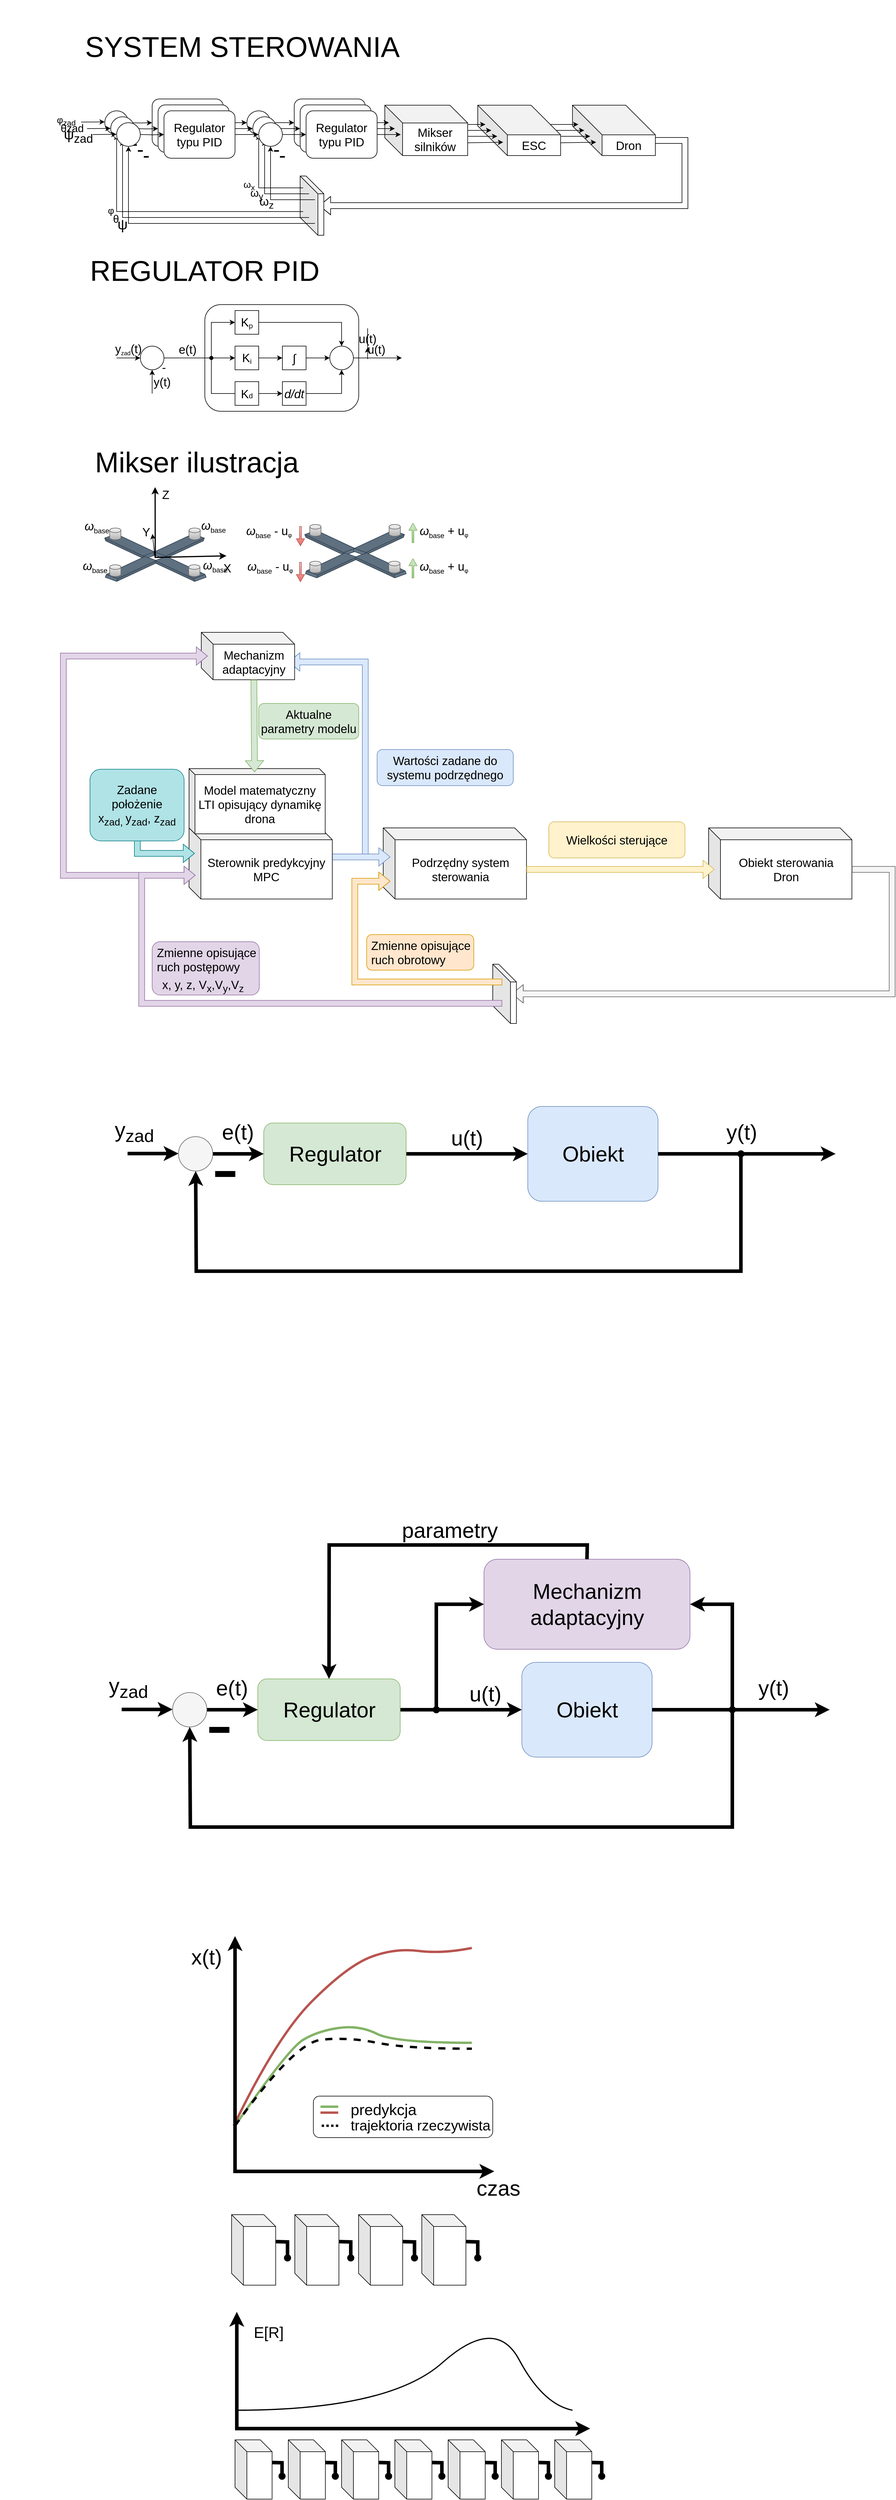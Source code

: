 <mxfile version="21.1.1" type="github">
  <diagram name="Page-1" id="J81h2vpOOWW3btrM4r2T">
    <mxGraphModel dx="3417" dy="646" grid="0" gridSize="10" guides="1" tooltips="1" connect="1" arrows="1" fold="1" page="1" pageScale="1" pageWidth="1654" pageHeight="2336" background="none" math="0" shadow="0">
      <root>
        <mxCell id="0" />
        <mxCell id="1" parent="0" />
        <mxCell id="m2rcQ0vIRyzyNAGegMgO-71" value="" style="rounded=1;whiteSpace=wrap;html=1;" vertex="1" parent="1">
          <mxGeometry x="452.33" y="3550" width="303" height="70" as="geometry" />
        </mxCell>
        <mxCell id="m2rcQ0vIRyzyNAGegMgO-63" value="" style="curved=1;endArrow=none;html=1;rounded=0;strokeWidth=4;endFill=0;fillColor=#d5e8d4;strokeColor=#82b366;" edge="1" parent="1">
          <mxGeometry width="50" height="50" relative="1" as="geometry">
            <mxPoint x="320" y="3600" as="sourcePoint" />
            <mxPoint x="720" y="3460" as="targetPoint" />
            <Array as="points">
              <mxPoint x="410" y="3470" />
              <mxPoint x="460" y="3440" />
              <mxPoint x="530" y="3430" />
              <mxPoint x="590" y="3460" />
            </Array>
          </mxGeometry>
        </mxCell>
        <mxCell id="m2rcQ0vIRyzyNAGegMgO-62" value="" style="curved=1;endArrow=none;html=1;rounded=0;strokeWidth=4;endFill=0;fillColor=#f8cecc;strokeColor=#b85450;" edge="1" parent="1">
          <mxGeometry width="50" height="50" relative="1" as="geometry">
            <mxPoint x="317.83" y="3600" as="sourcePoint" />
            <mxPoint x="720" y="3300" as="targetPoint" />
            <Array as="points">
              <mxPoint x="390" y="3450" />
              <mxPoint x="510" y="3330" />
              <mxPoint x="590" y="3300" />
              <mxPoint x="670" y="3310" />
            </Array>
          </mxGeometry>
        </mxCell>
        <mxCell id="rMOd0mq3vKUzxtM7h03M-28" value="" style="shape=flexArrow;endArrow=classic;html=1;rounded=0;fillColor=#dae8fc;strokeColor=#6c8ebf;" parent="1" edge="1">
          <mxGeometry width="50" height="50" relative="1" as="geometry">
            <mxPoint x="540" y="1460" as="sourcePoint" />
            <mxPoint x="410" y="1130" as="targetPoint" />
            <Array as="points">
              <mxPoint x="540" y="1130" />
            </Array>
          </mxGeometry>
        </mxCell>
        <mxCell id="rMOd0mq3vKUzxtM7h03M-17" value="" style="rounded=1;whiteSpace=wrap;html=1;fillColor=#e1d5e7;strokeColor=#9673a6;" parent="1" vertex="1">
          <mxGeometry x="180.0" y="1602" width="181" height="90" as="geometry" />
        </mxCell>
        <mxCell id="Fp9Q9py_b1QLP6QahJXk-39" value="" style="shape=flexArrow;endArrow=classic;html=1;rounded=0;exitX=0.714;exitY=0.7;exitDx=0;exitDy=0;exitPerimeter=0;" parent="1" source="Fp9Q9py_b1QLP6QahJXk-143" edge="1">
          <mxGeometry width="50" height="50" relative="1" as="geometry">
            <mxPoint x="1040" y="250" as="sourcePoint" />
            <mxPoint x="462" y="360" as="targetPoint" />
            <Array as="points">
              <mxPoint x="1080" y="250" />
              <mxPoint x="1080" y="360" />
            </Array>
          </mxGeometry>
        </mxCell>
        <mxCell id="Fp9Q9py_b1QLP6QahJXk-143" value="&lt;font style=&quot;font-size: 20px;&quot; face=&quot;Arial&quot;&gt;Dron&lt;/font&gt;" style="shape=cube;whiteSpace=wrap;html=1;boundedLbl=1;backgroundOutline=1;darkOpacity=0.05;darkOpacity2=0.1;size=50;" parent="1" vertex="1">
          <mxGeometry x="890" y="190.5" width="140" height="85" as="geometry" />
        </mxCell>
        <mxCell id="Fp9Q9py_b1QLP6QahJXk-139" value="" style="endArrow=classic;html=1;rounded=0;" parent="1" edge="1">
          <mxGeometry width="50" height="50" relative="1" as="geometry">
            <mxPoint x="845" y="223" as="sourcePoint" />
            <mxPoint x="900" y="223" as="targetPoint" />
          </mxGeometry>
        </mxCell>
        <mxCell id="Fp9Q9py_b1QLP6QahJXk-140" value="" style="endArrow=classic;html=1;rounded=0;" parent="1" edge="1">
          <mxGeometry width="50" height="50" relative="1" as="geometry">
            <mxPoint x="851" y="233" as="sourcePoint" />
            <mxPoint x="910" y="233" as="targetPoint" />
          </mxGeometry>
        </mxCell>
        <mxCell id="Fp9Q9py_b1QLP6QahJXk-141" value="" style="endArrow=classic;html=1;rounded=0;" parent="1" edge="1">
          <mxGeometry width="50" height="50" relative="1" as="geometry">
            <mxPoint x="863" y="243" as="sourcePoint" />
            <mxPoint x="920" y="243" as="targetPoint" />
          </mxGeometry>
        </mxCell>
        <mxCell id="Fp9Q9py_b1QLP6QahJXk-142" value="" style="endArrow=classic;html=1;rounded=0;" parent="1" edge="1">
          <mxGeometry width="50" height="50" relative="1" as="geometry">
            <mxPoint x="865" y="254" as="sourcePoint" />
            <mxPoint x="930" y="253" as="targetPoint" />
          </mxGeometry>
        </mxCell>
        <mxCell id="Fp9Q9py_b1QLP6QahJXk-104" value="&lt;font style=&quot;font-size: 20px;&quot; face=&quot;Arial&quot;&gt;ESC&lt;/font&gt;" style="shape=cube;whiteSpace=wrap;html=1;boundedLbl=1;backgroundOutline=1;darkOpacity=0.05;darkOpacity2=0.1;size=50;" parent="1" vertex="1">
          <mxGeometry x="730" y="190.5" width="140" height="85" as="geometry" />
        </mxCell>
        <mxCell id="Fp9Q9py_b1QLP6QahJXk-134" value="" style="endArrow=classic;html=1;rounded=0;exitX=1;exitY=0.5;exitDx=0;exitDy=0;" parent="1" edge="1">
          <mxGeometry width="50" height="50" relative="1" as="geometry">
            <mxPoint x="703" y="223" as="sourcePoint" />
            <mxPoint x="743" y="223" as="targetPoint" />
          </mxGeometry>
        </mxCell>
        <mxCell id="Fp9Q9py_b1QLP6QahJXk-135" value="" style="endArrow=classic;html=1;rounded=0;exitX=1;exitY=0.5;exitDx=0;exitDy=0;" parent="1" edge="1">
          <mxGeometry width="50" height="50" relative="1" as="geometry">
            <mxPoint x="713" y="233" as="sourcePoint" />
            <mxPoint x="753" y="233" as="targetPoint" />
          </mxGeometry>
        </mxCell>
        <mxCell id="Fp9Q9py_b1QLP6QahJXk-136" value="" style="endArrow=classic;html=1;rounded=0;" parent="1" edge="1">
          <mxGeometry width="50" height="50" relative="1" as="geometry">
            <mxPoint x="706" y="243" as="sourcePoint" />
            <mxPoint x="763" y="243" as="targetPoint" />
          </mxGeometry>
        </mxCell>
        <mxCell id="Fp9Q9py_b1QLP6QahJXk-137" value="" style="endArrow=classic;html=1;rounded=0;" parent="1" edge="1">
          <mxGeometry width="50" height="50" relative="1" as="geometry">
            <mxPoint x="708" y="254" as="sourcePoint" />
            <mxPoint x="773" y="253" as="targetPoint" />
          </mxGeometry>
        </mxCell>
        <mxCell id="Fp9Q9py_b1QLP6QahJXk-43" value="" style="shape=cube;whiteSpace=wrap;html=1;boundedLbl=1;backgroundOutline=1;darkOpacity=0.05;darkOpacity2=0.1;size=30;" parent="1" vertex="1">
          <mxGeometry x="430" y="310" width="40" height="100" as="geometry" />
        </mxCell>
        <mxCell id="Fp9Q9py_b1QLP6QahJXk-20" value="&lt;font style=&quot;font-size: 20px;&quot; face=&quot;Arial&quot;&gt;Mikser silników&lt;/font&gt;" style="shape=cube;whiteSpace=wrap;html=1;boundedLbl=1;backgroundOutline=1;darkOpacity=0.05;darkOpacity2=0.1;size=30;" parent="1" vertex="1">
          <mxGeometry x="573" y="190.5" width="140" height="85" as="geometry" />
        </mxCell>
        <mxCell id="Fp9Q9py_b1QLP6QahJXk-91" style="edgeStyle=orthogonalEdgeStyle;rounded=0;orthogonalLoop=1;jettySize=auto;html=1;exitX=1;exitY=0.5;exitDx=0;exitDy=0;entryX=0;entryY=0.5;entryDx=0;entryDy=0;" parent="1" source="Fp9Q9py_b1QLP6QahJXk-92" target="Fp9Q9py_b1QLP6QahJXk-95" edge="1">
          <mxGeometry relative="1" as="geometry" />
        </mxCell>
        <mxCell id="Fp9Q9py_b1QLP6QahJXk-92" value="&lt;div&gt;Regulator typu PID&lt;/div&gt;" style="rounded=1;whiteSpace=wrap;html=1;fontFamily=Arial;" parent="1" vertex="1">
          <mxGeometry x="180" y="180" width="120" height="80" as="geometry" />
        </mxCell>
        <mxCell id="Fp9Q9py_b1QLP6QahJXk-93" value="&lt;div&gt;Regulator typu PID&lt;/div&gt;" style="rounded=1;whiteSpace=wrap;html=1;fontFamily=Arial;" parent="1" vertex="1">
          <mxGeometry x="420" y="180" width="120" height="80" as="geometry" />
        </mxCell>
        <mxCell id="Fp9Q9py_b1QLP6QahJXk-94" style="edgeStyle=orthogonalEdgeStyle;rounded=0;orthogonalLoop=1;jettySize=auto;html=1;exitX=1;exitY=0.5;exitDx=0;exitDy=0;entryX=0;entryY=0.5;entryDx=0;entryDy=0;" parent="1" source="Fp9Q9py_b1QLP6QahJXk-95" target="Fp9Q9py_b1QLP6QahJXk-93" edge="1">
          <mxGeometry relative="1" as="geometry" />
        </mxCell>
        <mxCell id="Fp9Q9py_b1QLP6QahJXk-95" value="" style="ellipse;whiteSpace=wrap;html=1;aspect=fixed;" parent="1" vertex="1">
          <mxGeometry x="340" y="200" width="40" height="40" as="geometry" />
        </mxCell>
        <mxCell id="Fp9Q9py_b1QLP6QahJXk-96" value="" style="endArrow=classic;html=1;rounded=0;exitX=1;exitY=0.5;exitDx=0;exitDy=0;" parent="1" source="Fp9Q9py_b1QLP6QahJXk-93" edge="1">
          <mxGeometry width="50" height="50" relative="1" as="geometry">
            <mxPoint x="600" y="240" as="sourcePoint" />
            <mxPoint x="580" y="220" as="targetPoint" />
          </mxGeometry>
        </mxCell>
        <mxCell id="Fp9Q9py_b1QLP6QahJXk-97" value="" style="endArrow=classic;html=1;rounded=0;entryX=0.5;entryY=1;entryDx=0;entryDy=0;" parent="1" target="Fp9Q9py_b1QLP6QahJXk-95" edge="1">
          <mxGeometry width="50" height="50" relative="1" as="geometry">
            <mxPoint x="435" y="330" as="sourcePoint" />
            <mxPoint x="320" y="280" as="targetPoint" />
            <Array as="points">
              <mxPoint x="360" y="330" />
            </Array>
          </mxGeometry>
        </mxCell>
        <mxCell id="Fp9Q9py_b1QLP6QahJXk-98" value="&lt;font style=&quot;font-size: 34px;&quot; face=&quot;Arial&quot;&gt;-&lt;/font&gt;" style="text;html=1;strokeColor=none;fillColor=none;align=center;verticalAlign=middle;whiteSpace=wrap;rounded=0;" parent="1" vertex="1">
          <mxGeometry x="350" y="240" width="60" height="30" as="geometry" />
        </mxCell>
        <mxCell id="Fp9Q9py_b1QLP6QahJXk-99" value="" style="endArrow=classic;html=1;rounded=0;entryX=0.5;entryY=1;entryDx=0;entryDy=0;" parent="1" target="Fp9Q9py_b1QLP6QahJXk-101" edge="1">
          <mxGeometry width="50" height="50" relative="1" as="geometry">
            <mxPoint x="435" y="370" as="sourcePoint" />
            <mxPoint x="100" y="240" as="targetPoint" />
            <Array as="points">
              <mxPoint x="120" y="370" />
            </Array>
          </mxGeometry>
        </mxCell>
        <mxCell id="Fp9Q9py_b1QLP6QahJXk-100" value="" style="edgeStyle=orthogonalEdgeStyle;rounded=0;orthogonalLoop=1;jettySize=auto;html=1;" parent="1" target="Fp9Q9py_b1QLP6QahJXk-92" edge="1">
          <mxGeometry relative="1" as="geometry">
            <mxPoint x="140" y="220" as="sourcePoint" />
          </mxGeometry>
        </mxCell>
        <mxCell id="Fp9Q9py_b1QLP6QahJXk-101" value="" style="ellipse;whiteSpace=wrap;html=1;aspect=fixed;" parent="1" vertex="1">
          <mxGeometry x="100" y="200" width="40" height="40" as="geometry" />
        </mxCell>
        <mxCell id="Fp9Q9py_b1QLP6QahJXk-102" value="&lt;font style=&quot;font-size: 34px;&quot; face=&quot;Arial&quot;&gt;-&lt;/font&gt;" style="text;html=1;strokeColor=none;fillColor=none;align=center;verticalAlign=middle;whiteSpace=wrap;rounded=0;" parent="1" vertex="1">
          <mxGeometry x="120" y="240" width="60" height="30" as="geometry" />
        </mxCell>
        <mxCell id="Fp9Q9py_b1QLP6QahJXk-103" value="" style="endArrow=classic;html=1;rounded=0;" parent="1" edge="1">
          <mxGeometry width="50" height="50" relative="1" as="geometry">
            <mxPoint x="60" y="219" as="sourcePoint" />
            <mxPoint x="100" y="218.71" as="targetPoint" />
          </mxGeometry>
        </mxCell>
        <mxCell id="Fp9Q9py_b1QLP6QahJXk-78" style="edgeStyle=orthogonalEdgeStyle;rounded=0;orthogonalLoop=1;jettySize=auto;html=1;exitX=1;exitY=0.5;exitDx=0;exitDy=0;entryX=0;entryY=0.5;entryDx=0;entryDy=0;" parent="1" source="Fp9Q9py_b1QLP6QahJXk-79" target="Fp9Q9py_b1QLP6QahJXk-82" edge="1">
          <mxGeometry relative="1" as="geometry" />
        </mxCell>
        <mxCell id="Fp9Q9py_b1QLP6QahJXk-79" value="&lt;div&gt;Regulator typu PID&lt;/div&gt;" style="rounded=1;whiteSpace=wrap;html=1;fontFamily=Arial;" parent="1" vertex="1">
          <mxGeometry x="190" y="190" width="120" height="80" as="geometry" />
        </mxCell>
        <mxCell id="Fp9Q9py_b1QLP6QahJXk-80" value="&lt;div&gt;Regulator typu PID&lt;/div&gt;" style="rounded=1;whiteSpace=wrap;html=1;fontFamily=Arial;" parent="1" vertex="1">
          <mxGeometry x="430" y="190" width="120" height="80" as="geometry" />
        </mxCell>
        <mxCell id="Fp9Q9py_b1QLP6QahJXk-81" style="edgeStyle=orthogonalEdgeStyle;rounded=0;orthogonalLoop=1;jettySize=auto;html=1;exitX=1;exitY=0.5;exitDx=0;exitDy=0;entryX=0;entryY=0.5;entryDx=0;entryDy=0;" parent="1" source="Fp9Q9py_b1QLP6QahJXk-82" target="Fp9Q9py_b1QLP6QahJXk-80" edge="1">
          <mxGeometry relative="1" as="geometry" />
        </mxCell>
        <mxCell id="Fp9Q9py_b1QLP6QahJXk-82" value="" style="ellipse;whiteSpace=wrap;html=1;aspect=fixed;" parent="1" vertex="1">
          <mxGeometry x="350" y="210" width="40" height="40" as="geometry" />
        </mxCell>
        <mxCell id="Fp9Q9py_b1QLP6QahJXk-83" value="" style="endArrow=classic;html=1;rounded=0;exitX=1;exitY=0.5;exitDx=0;exitDy=0;" parent="1" source="Fp9Q9py_b1QLP6QahJXk-80" edge="1">
          <mxGeometry width="50" height="50" relative="1" as="geometry">
            <mxPoint x="610" y="250" as="sourcePoint" />
            <mxPoint x="590" y="230" as="targetPoint" />
          </mxGeometry>
        </mxCell>
        <mxCell id="Fp9Q9py_b1QLP6QahJXk-84" value="" style="endArrow=classic;html=1;rounded=0;entryX=0.5;entryY=1;entryDx=0;entryDy=0;" parent="1" target="Fp9Q9py_b1QLP6QahJXk-82" edge="1">
          <mxGeometry width="50" height="50" relative="1" as="geometry">
            <mxPoint x="445" y="340" as="sourcePoint" />
            <mxPoint x="330" y="290" as="targetPoint" />
            <Array as="points">
              <mxPoint x="370" y="340" />
            </Array>
          </mxGeometry>
        </mxCell>
        <mxCell id="Fp9Q9py_b1QLP6QahJXk-85" value="&lt;font style=&quot;font-size: 34px;&quot; face=&quot;Arial&quot;&gt;-&lt;/font&gt;" style="text;html=1;strokeColor=none;fillColor=none;align=center;verticalAlign=middle;whiteSpace=wrap;rounded=0;" parent="1" vertex="1">
          <mxGeometry x="360" y="250" width="60" height="30" as="geometry" />
        </mxCell>
        <mxCell id="Fp9Q9py_b1QLP6QahJXk-86" value="" style="endArrow=classic;html=1;rounded=0;entryX=0.5;entryY=1;entryDx=0;entryDy=0;" parent="1" target="Fp9Q9py_b1QLP6QahJXk-88" edge="1">
          <mxGeometry width="50" height="50" relative="1" as="geometry">
            <mxPoint x="445" y="380" as="sourcePoint" />
            <mxPoint x="110" y="250" as="targetPoint" />
            <Array as="points">
              <mxPoint x="130" y="380" />
            </Array>
          </mxGeometry>
        </mxCell>
        <mxCell id="Fp9Q9py_b1QLP6QahJXk-87" value="" style="edgeStyle=orthogonalEdgeStyle;rounded=0;orthogonalLoop=1;jettySize=auto;html=1;" parent="1" target="Fp9Q9py_b1QLP6QahJXk-79" edge="1">
          <mxGeometry relative="1" as="geometry">
            <mxPoint x="150" y="230" as="sourcePoint" />
          </mxGeometry>
        </mxCell>
        <mxCell id="Fp9Q9py_b1QLP6QahJXk-88" value="" style="ellipse;whiteSpace=wrap;html=1;aspect=fixed;" parent="1" vertex="1">
          <mxGeometry x="110" y="210" width="40" height="40" as="geometry" />
        </mxCell>
        <mxCell id="Fp9Q9py_b1QLP6QahJXk-89" value="&lt;font style=&quot;font-size: 34px;&quot; face=&quot;Arial&quot;&gt;-&lt;/font&gt;" style="text;html=1;strokeColor=none;fillColor=none;align=center;verticalAlign=middle;whiteSpace=wrap;rounded=0;" parent="1" vertex="1">
          <mxGeometry x="130" y="250" width="60" height="30" as="geometry" />
        </mxCell>
        <mxCell id="Fp9Q9py_b1QLP6QahJXk-90" value="" style="endArrow=classic;html=1;rounded=0;" parent="1" edge="1">
          <mxGeometry width="50" height="50" relative="1" as="geometry">
            <mxPoint x="70" y="230" as="sourcePoint" />
            <mxPoint x="110" y="229.71" as="targetPoint" />
          </mxGeometry>
        </mxCell>
        <mxCell id="Fp9Q9py_b1QLP6QahJXk-16" style="edgeStyle=orthogonalEdgeStyle;rounded=0;orthogonalLoop=1;jettySize=auto;html=1;exitX=1;exitY=0.5;exitDx=0;exitDy=0;entryX=0;entryY=0.5;entryDx=0;entryDy=0;" parent="1" source="Fp9Q9py_b1QLP6QahJXk-12" target="Fp9Q9py_b1QLP6QahJXk-15" edge="1">
          <mxGeometry relative="1" as="geometry" />
        </mxCell>
        <mxCell id="Fp9Q9py_b1QLP6QahJXk-12" value="&lt;div style=&quot;font-size: 20px;&quot;&gt;&lt;font style=&quot;font-size: 20px;&quot;&gt;Regulator typu PID&lt;/font&gt;&lt;/div&gt;" style="rounded=1;whiteSpace=wrap;html=1;fontFamily=Arial;" parent="1" vertex="1">
          <mxGeometry x="200" y="200" width="120" height="80" as="geometry" />
        </mxCell>
        <mxCell id="Fp9Q9py_b1QLP6QahJXk-13" value="&lt;div style=&quot;font-size: 20px;&quot;&gt;&lt;font style=&quot;font-size: 20px;&quot;&gt;Regulator typu PID&lt;/font&gt;&lt;/div&gt;" style="rounded=1;whiteSpace=wrap;html=1;fontFamily=Arial;" parent="1" vertex="1">
          <mxGeometry x="440" y="200" width="120" height="80" as="geometry" />
        </mxCell>
        <mxCell id="Fp9Q9py_b1QLP6QahJXk-17" style="edgeStyle=orthogonalEdgeStyle;rounded=0;orthogonalLoop=1;jettySize=auto;html=1;exitX=1;exitY=0.5;exitDx=0;exitDy=0;entryX=0;entryY=0.5;entryDx=0;entryDy=0;" parent="1" source="Fp9Q9py_b1QLP6QahJXk-15" target="Fp9Q9py_b1QLP6QahJXk-13" edge="1">
          <mxGeometry relative="1" as="geometry" />
        </mxCell>
        <mxCell id="Fp9Q9py_b1QLP6QahJXk-15" value="" style="ellipse;whiteSpace=wrap;html=1;aspect=fixed;" parent="1" vertex="1">
          <mxGeometry x="360" y="220" width="40" height="40" as="geometry" />
        </mxCell>
        <mxCell id="Fp9Q9py_b1QLP6QahJXk-18" value="" style="endArrow=classic;html=1;rounded=0;exitX=1;exitY=0.5;exitDx=0;exitDy=0;" parent="1" source="Fp9Q9py_b1QLP6QahJXk-13" edge="1">
          <mxGeometry width="50" height="50" relative="1" as="geometry">
            <mxPoint x="620" y="260" as="sourcePoint" />
            <mxPoint x="600" y="240" as="targetPoint" />
          </mxGeometry>
        </mxCell>
        <mxCell id="Fp9Q9py_b1QLP6QahJXk-44" value="" style="endArrow=classic;html=1;rounded=0;entryX=0.5;entryY=1;entryDx=0;entryDy=0;" parent="1" target="Fp9Q9py_b1QLP6QahJXk-15" edge="1">
          <mxGeometry width="50" height="50" relative="1" as="geometry">
            <mxPoint x="455" y="350" as="sourcePoint" />
            <mxPoint x="340" y="300" as="targetPoint" />
            <Array as="points">
              <mxPoint x="380" y="350" />
            </Array>
          </mxGeometry>
        </mxCell>
        <mxCell id="Fp9Q9py_b1QLP6QahJXk-45" value="&lt;font style=&quot;font-size: 34px;&quot; face=&quot;Arial&quot;&gt;-&lt;/font&gt;" style="text;html=1;strokeColor=none;fillColor=none;align=center;verticalAlign=middle;whiteSpace=wrap;rounded=0;" parent="1" vertex="1">
          <mxGeometry x="370" y="260" width="60" height="30" as="geometry" />
        </mxCell>
        <mxCell id="Fp9Q9py_b1QLP6QahJXk-46" value="" style="endArrow=classic;html=1;rounded=0;entryX=0.5;entryY=1;entryDx=0;entryDy=0;" parent="1" target="Fp9Q9py_b1QLP6QahJXk-47" edge="1">
          <mxGeometry width="50" height="50" relative="1" as="geometry">
            <mxPoint x="455" y="390" as="sourcePoint" />
            <mxPoint x="120" y="260" as="targetPoint" />
            <Array as="points">
              <mxPoint x="140" y="390" />
            </Array>
          </mxGeometry>
        </mxCell>
        <mxCell id="Fp9Q9py_b1QLP6QahJXk-52" value="" style="edgeStyle=orthogonalEdgeStyle;rounded=0;orthogonalLoop=1;jettySize=auto;html=1;" parent="1" target="Fp9Q9py_b1QLP6QahJXk-12" edge="1">
          <mxGeometry relative="1" as="geometry">
            <mxPoint x="160" y="240" as="sourcePoint" />
          </mxGeometry>
        </mxCell>
        <mxCell id="Fp9Q9py_b1QLP6QahJXk-47" value="" style="ellipse;whiteSpace=wrap;html=1;aspect=fixed;" parent="1" vertex="1">
          <mxGeometry x="120" y="220" width="40" height="40" as="geometry" />
        </mxCell>
        <mxCell id="Fp9Q9py_b1QLP6QahJXk-48" value="&lt;font style=&quot;font-size: 34px;&quot; face=&quot;Arial&quot;&gt;-&lt;/font&gt;" style="text;html=1;strokeColor=none;fillColor=none;align=center;verticalAlign=middle;whiteSpace=wrap;rounded=0;" parent="1" vertex="1">
          <mxGeometry x="140" y="260" width="60" height="30" as="geometry" />
        </mxCell>
        <mxCell id="Fp9Q9py_b1QLP6QahJXk-53" value="" style="endArrow=classic;html=1;rounded=0;" parent="1" edge="1">
          <mxGeometry width="50" height="50" relative="1" as="geometry">
            <mxPoint x="80" y="240" as="sourcePoint" />
            <mxPoint x="120" y="239.71" as="targetPoint" />
          </mxGeometry>
        </mxCell>
        <mxCell id="Fp9Q9py_b1QLP6QahJXk-106" value="&lt;font style=&quot;font-size: 16px;&quot; face=&quot;Arial&quot;&gt;φ&lt;sub&gt;zad&lt;/sub&gt;&lt;/font&gt;" style="text;html=1;strokeColor=none;fillColor=none;align=center;verticalAlign=middle;whiteSpace=wrap;rounded=0;" parent="1" vertex="1">
          <mxGeometry x="10" y="202" width="50" height="30" as="geometry" />
        </mxCell>
        <mxCell id="Fp9Q9py_b1QLP6QahJXk-107" value="&lt;font size=&quot;1&quot;&gt;&lt;sub&gt;&lt;font style=&quot;white-space: pre-wrap; font-size: 18px;&quot; face=&quot;Arial&quot;&gt;θzad&lt;/font&gt;&lt;/sub&gt;&lt;/font&gt;" style="text;html=1;strokeColor=none;fillColor=none;align=center;verticalAlign=middle;whiteSpace=wrap;rounded=0;" parent="1" vertex="1">
          <mxGeometry x="15" y="215" width="60" height="30" as="geometry" />
        </mxCell>
        <mxCell id="Fp9Q9py_b1QLP6QahJXk-108" value="&lt;font style=&quot;font-size: 24px; white-space: pre-wrap;&quot;&gt;ψ&lt;sub&gt;zad&lt;/sub&gt;&lt;/font&gt;" style="text;html=1;strokeColor=none;fillColor=none;align=center;verticalAlign=middle;whiteSpace=wrap;rounded=0;" parent="1" vertex="1">
          <mxGeometry x="29" y="230" width="53.33" height="24" as="geometry" />
        </mxCell>
        <mxCell id="Fp9Q9py_b1QLP6QahJXk-122" value="&lt;div style=&quot;font-size: 20px;&quot; align=&quot;justify&quot;&gt;&lt;font style=&quot;font-size: 20px;&quot;&gt;ω&lt;sub&gt;z&lt;/sub&gt;&lt;/font&gt;&lt;/div&gt;" style="text;html=1;align=center;verticalAlign=middle;resizable=0;points=[];autosize=1;strokeColor=none;fillColor=none;" parent="1" vertex="1">
          <mxGeometry x="348" y="335" width="50" height="40" as="geometry" />
        </mxCell>
        <mxCell id="Fp9Q9py_b1QLP6QahJXk-123" value="&lt;div style=&quot;font-size: 16px;&quot;&gt;&lt;font style=&quot;font-size: 16px;&quot;&gt;φ&lt;/font&gt;&lt;/div&gt;" style="text;html=1;align=center;verticalAlign=middle;resizable=0;points=[];autosize=1;strokeColor=none;fillColor=none;" parent="1" vertex="1">
          <mxGeometry x="95" y="353" width="30" height="30" as="geometry" />
        </mxCell>
        <mxCell id="Fp9Q9py_b1QLP6QahJXk-125" value="&lt;font style=&quot;font-size: 24px;&quot;&gt;ψ&lt;/font&gt;" style="text;html=1;strokeColor=none;fillColor=none;align=center;verticalAlign=middle;whiteSpace=wrap;rounded=0;" parent="1" vertex="1">
          <mxGeometry x="100" y="377" width="60" height="30" as="geometry" />
        </mxCell>
        <mxCell id="Fp9Q9py_b1QLP6QahJXk-126" value="&lt;div style=&quot;font-size: 18px;&quot;&gt;&lt;font style=&quot;font-size: 18px;&quot;&gt;θ&lt;/font&gt;&lt;/div&gt;" style="text;html=1;strokeColor=none;fillColor=none;align=center;verticalAlign=middle;whiteSpace=wrap;rounded=0;" parent="1" vertex="1">
          <mxGeometry x="89" y="368" width="60" height="30" as="geometry" />
        </mxCell>
        <mxCell id="Fp9Q9py_b1QLP6QahJXk-127" value="&lt;font style=&quot;font-size: 16px;&quot;&gt;&lt;font style=&quot;font-size: 16px;&quot; face=&quot;Arial&quot;&gt;ω&lt;sub&gt;x&lt;/sub&gt;&lt;/font&gt;&lt;/font&gt;" style="text;html=1;strokeColor=none;fillColor=none;align=center;verticalAlign=middle;whiteSpace=wrap;rounded=0;" parent="1" vertex="1">
          <mxGeometry x="314" y="311" width="60" height="30" as="geometry" />
        </mxCell>
        <mxCell id="Fp9Q9py_b1QLP6QahJXk-128" value="&lt;font style=&quot;font-size: 18px;&quot;&gt;&lt;font style=&quot;font-size: 18px;&quot;&gt;ω&lt;sub&gt;y&lt;/sub&gt;&lt;/font&gt; &lt;/font&gt;" style="text;whiteSpace=wrap;html=1;" parent="1" vertex="1">
          <mxGeometry x="344" y="322" width="30" height="30" as="geometry" />
        </mxCell>
        <mxCell id="Fp9Q9py_b1QLP6QahJXk-185" value="&lt;font style=&quot;font-size: 48px;&quot;&gt;SYSTEM STEROWANIA&lt;br&gt;&lt;/font&gt;" style="text;html=1;strokeColor=none;fillColor=none;align=center;verticalAlign=middle;whiteSpace=wrap;rounded=0;" parent="1" vertex="1">
          <mxGeometry y="13" width="665" height="157" as="geometry" />
        </mxCell>
        <mxCell id="Fp9Q9py_b1QLP6QahJXk-186" value="&lt;font style=&quot;font-size: 48px;&quot;&gt;Mikser ilustracja&lt;br&gt;&lt;/font&gt;" style="text;html=1;strokeColor=none;fillColor=none;align=center;verticalAlign=middle;whiteSpace=wrap;rounded=0;" parent="1" vertex="1">
          <mxGeometry x="-77" y="714" width="665" height="157" as="geometry" />
        </mxCell>
        <mxCell id="Fp9Q9py_b1QLP6QahJXk-187" value="" style="group" parent="1" vertex="1" connectable="0">
          <mxGeometry x="110" y="527" width="491.609" height="180" as="geometry" />
        </mxCell>
        <mxCell id="Fp9Q9py_b1QLP6QahJXk-184" value="" style="rounded=1;whiteSpace=wrap;html=1;" parent="Fp9Q9py_b1QLP6QahJXk-187" vertex="1">
          <mxGeometry x="159" width="260" height="180" as="geometry" />
        </mxCell>
        <mxCell id="Fp9Q9py_b1QLP6QahJXk-151" value="" style="ellipse;whiteSpace=wrap;html=1;" parent="Fp9Q9py_b1QLP6QahJXk-187" vertex="1">
          <mxGeometry x="50" y="70" width="40" height="40" as="geometry" />
        </mxCell>
        <mxCell id="Fp9Q9py_b1QLP6QahJXk-152" value="" style="endArrow=classic;html=1;rounded=0;" parent="Fp9Q9py_b1QLP6QahJXk-187" edge="1">
          <mxGeometry width="50" height="50" relative="1" as="geometry">
            <mxPoint x="10" y="90" as="sourcePoint" />
            <mxPoint x="50" y="90" as="targetPoint" />
          </mxGeometry>
        </mxCell>
        <mxCell id="Fp9Q9py_b1QLP6QahJXk-156" value="&lt;font size=&quot;1&quot;&gt;&lt;font style=&quot;font-size: 20px;&quot; face=&quot;Arial&quot;&gt;y&lt;/font&gt;&lt;/font&gt;&lt;font style=&quot;font-size: 12px;&quot;&gt;&lt;font style=&quot;white-space: pre-wrap; font-size: 12px;&quot; face=&quot;Arial&quot;&gt;&lt;span style=&quot;&quot;&gt;&lt;/span&gt;&lt;sub style=&quot;&quot;&gt;zad&lt;/sub&gt;&lt;/font&gt;&lt;font style=&quot;white-space: pre-wrap; font-size: 20px;&quot; face=&quot;Arial&quot;&gt;(t)&lt;/font&gt;&lt;/font&gt;" style="text;html=1;strokeColor=none;fillColor=none;align=center;verticalAlign=middle;whiteSpace=wrap;rounded=0;" parent="Fp9Q9py_b1QLP6QahJXk-187" vertex="1">
          <mxGeometry y="60" width="60" height="30" as="geometry" />
        </mxCell>
        <mxCell id="Fp9Q9py_b1QLP6QahJXk-158" value="&lt;font style=&quot;font-size: 20px;&quot; face=&quot;Arial&quot;&gt;y&lt;/font&gt;&lt;font style=&quot;white-space: pre-wrap; font-size: 20px;&quot; face=&quot;Arial&quot;&gt;(t)&lt;/font&gt;" style="text;html=1;strokeColor=none;fillColor=none;align=center;verticalAlign=middle;whiteSpace=wrap;rounded=0;" parent="Fp9Q9py_b1QLP6QahJXk-187" vertex="1">
          <mxGeometry x="57" y="115" width="60" height="30" as="geometry" />
        </mxCell>
        <mxCell id="Fp9Q9py_b1QLP6QahJXk-160" value="" style="endArrow=classic;html=1;rounded=0;" parent="Fp9Q9py_b1QLP6QahJXk-187" edge="1">
          <mxGeometry width="50" height="50" relative="1" as="geometry">
            <mxPoint x="70" y="150" as="sourcePoint" />
            <mxPoint x="70" y="110" as="targetPoint" />
          </mxGeometry>
        </mxCell>
        <mxCell id="Fp9Q9py_b1QLP6QahJXk-161" value="&lt;font style=&quot;font-size: 20px;&quot; face=&quot;Arial&quot;&gt;-&lt;/font&gt;" style="text;html=1;strokeColor=none;fillColor=none;align=center;verticalAlign=middle;whiteSpace=wrap;rounded=0;" parent="Fp9Q9py_b1QLP6QahJXk-187" vertex="1">
          <mxGeometry x="60" y="90" width="60" height="30" as="geometry" />
        </mxCell>
        <mxCell id="Fp9Q9py_b1QLP6QahJXk-162" value="" style="endArrow=oval;html=1;rounded=0;exitX=1;exitY=0.5;exitDx=0;exitDy=0;endFill=1;" parent="Fp9Q9py_b1QLP6QahJXk-187" source="Fp9Q9py_b1QLP6QahJXk-151" edge="1">
          <mxGeometry width="50" height="50" relative="1" as="geometry">
            <mxPoint x="100" y="80" as="sourcePoint" />
            <mxPoint x="170" y="90" as="targetPoint" />
          </mxGeometry>
        </mxCell>
        <mxCell id="Fp9Q9py_b1QLP6QahJXk-163" value="&lt;font style=&quot;font-size: 20px;&quot;&gt;e(t)&lt;/font&gt;" style="text;html=1;strokeColor=none;fillColor=none;align=center;verticalAlign=middle;whiteSpace=wrap;rounded=0;" parent="Fp9Q9py_b1QLP6QahJXk-187" vertex="1">
          <mxGeometry x="100" y="60" width="60" height="30" as="geometry" />
        </mxCell>
        <mxCell id="Fp9Q9py_b1QLP6QahJXk-164" value="" style="endArrow=classic;html=1;rounded=0;entryX=0;entryY=0.5;entryDx=0;entryDy=0;" parent="Fp9Q9py_b1QLP6QahJXk-187" target="Fp9Q9py_b1QLP6QahJXk-167" edge="1">
          <mxGeometry width="50" height="50" relative="1" as="geometry">
            <mxPoint x="170" y="90" as="sourcePoint" />
            <mxPoint x="220" y="30" as="targetPoint" />
            <Array as="points">
              <mxPoint x="170" y="30" />
            </Array>
          </mxGeometry>
        </mxCell>
        <mxCell id="Fp9Q9py_b1QLP6QahJXk-167" value="&lt;font style=&quot;font-size: 20px;&quot;&gt;K&lt;/font&gt;&lt;font size=&quot;1&quot;&gt;&lt;sub style=&quot;font-size: 12px;&quot;&gt;p&lt;/sub&gt;&lt;/font&gt;" style="whiteSpace=wrap;html=1;aspect=fixed;" parent="Fp9Q9py_b1QLP6QahJXk-187" vertex="1">
          <mxGeometry x="210" y="10" width="40" height="40" as="geometry" />
        </mxCell>
        <mxCell id="Fp9Q9py_b1QLP6QahJXk-168" value="&lt;font style=&quot;font-size: 20px;&quot;&gt;K&lt;font size=&quot;1&quot;&gt;&lt;sub style=&quot;font-size: 12px;&quot;&gt;i&lt;/sub&gt;&lt;/font&gt;&lt;/font&gt;" style="whiteSpace=wrap;html=1;aspect=fixed;" parent="Fp9Q9py_b1QLP6QahJXk-187" vertex="1">
          <mxGeometry x="210" y="70" width="40" height="40" as="geometry" />
        </mxCell>
        <mxCell id="Fp9Q9py_b1QLP6QahJXk-169" value="" style="endArrow=classic;html=1;rounded=0;entryX=0;entryY=0.5;entryDx=0;entryDy=0;" parent="Fp9Q9py_b1QLP6QahJXk-187" target="Fp9Q9py_b1QLP6QahJXk-168" edge="1">
          <mxGeometry width="50" height="50" relative="1" as="geometry">
            <mxPoint x="170" y="90" as="sourcePoint" />
            <mxPoint x="260" y="30" as="targetPoint" />
          </mxGeometry>
        </mxCell>
        <mxCell id="Fp9Q9py_b1QLP6QahJXk-170" value="" style="endArrow=classic;html=1;rounded=0;" parent="Fp9Q9py_b1QLP6QahJXk-187" edge="1">
          <mxGeometry width="50" height="50" relative="1" as="geometry">
            <mxPoint x="170" y="90" as="sourcePoint" />
            <mxPoint x="250" y="150" as="targetPoint" />
            <Array as="points">
              <mxPoint x="170" y="150" />
            </Array>
          </mxGeometry>
        </mxCell>
        <mxCell id="Fp9Q9py_b1QLP6QahJXk-171" value="&lt;font style=&quot;font-size: 20px;&quot;&gt;K&lt;/font&gt;d" style="whiteSpace=wrap;html=1;aspect=fixed;" parent="Fp9Q9py_b1QLP6QahJXk-187" vertex="1">
          <mxGeometry x="210" y="130" width="40" height="40" as="geometry" />
        </mxCell>
        <mxCell id="Fp9Q9py_b1QLP6QahJXk-172" value="&lt;font size=&quot;1&quot;&gt;&lt;em style=&quot;font-size: 20px;&quot;&gt; ∫&lt;/em&gt;&lt;/font&gt;" style="whiteSpace=wrap;html=1;aspect=fixed;" parent="Fp9Q9py_b1QLP6QahJXk-187" vertex="1">
          <mxGeometry x="290" y="70" width="40" height="40" as="geometry" />
        </mxCell>
        <mxCell id="Fp9Q9py_b1QLP6QahJXk-174" style="edgeStyle=orthogonalEdgeStyle;rounded=0;orthogonalLoop=1;jettySize=auto;html=1;exitX=1;exitY=0.5;exitDx=0;exitDy=0;entryX=0;entryY=0.5;entryDx=0;entryDy=0;" parent="Fp9Q9py_b1QLP6QahJXk-187" source="Fp9Q9py_b1QLP6QahJXk-168" target="Fp9Q9py_b1QLP6QahJXk-172" edge="1">
          <mxGeometry relative="1" as="geometry" />
        </mxCell>
        <mxCell id="Fp9Q9py_b1QLP6QahJXk-173" value="&lt;div style=&quot;font-size: 20px;&quot;&gt;&lt;font size=&quot;1&quot;&gt;&lt;em style=&quot;font-size: 20px;&quot;&gt;d/dt&lt;/em&gt;&lt;/font&gt;&lt;/div&gt;" style="whiteSpace=wrap;html=1;aspect=fixed;" parent="Fp9Q9py_b1QLP6QahJXk-187" vertex="1">
          <mxGeometry x="290" y="130" width="40" height="40" as="geometry" />
        </mxCell>
        <mxCell id="Fp9Q9py_b1QLP6QahJXk-175" style="edgeStyle=orthogonalEdgeStyle;rounded=0;orthogonalLoop=1;jettySize=auto;html=1;exitX=1;exitY=0.5;exitDx=0;exitDy=0;entryX=0;entryY=0.5;entryDx=0;entryDy=0;" parent="Fp9Q9py_b1QLP6QahJXk-187" source="Fp9Q9py_b1QLP6QahJXk-171" target="Fp9Q9py_b1QLP6QahJXk-173" edge="1">
          <mxGeometry relative="1" as="geometry" />
        </mxCell>
        <mxCell id="Fp9Q9py_b1QLP6QahJXk-176" value="" style="ellipse;whiteSpace=wrap;html=1;" parent="Fp9Q9py_b1QLP6QahJXk-187" vertex="1">
          <mxGeometry x="370" y="70" width="40" height="40" as="geometry" />
        </mxCell>
        <mxCell id="Fp9Q9py_b1QLP6QahJXk-180" style="edgeStyle=orthogonalEdgeStyle;rounded=0;orthogonalLoop=1;jettySize=auto;html=1;exitX=1;exitY=0.5;exitDx=0;exitDy=0;entryX=0.5;entryY=0;entryDx=0;entryDy=0;" parent="Fp9Q9py_b1QLP6QahJXk-187" source="Fp9Q9py_b1QLP6QahJXk-167" target="Fp9Q9py_b1QLP6QahJXk-176" edge="1">
          <mxGeometry relative="1" as="geometry">
            <mxPoint x="410" y="30" as="targetPoint" />
          </mxGeometry>
        </mxCell>
        <mxCell id="Fp9Q9py_b1QLP6QahJXk-178" style="edgeStyle=orthogonalEdgeStyle;rounded=0;orthogonalLoop=1;jettySize=auto;html=1;exitX=1;exitY=0.5;exitDx=0;exitDy=0;entryX=0;entryY=0.5;entryDx=0;entryDy=0;" parent="Fp9Q9py_b1QLP6QahJXk-187" source="Fp9Q9py_b1QLP6QahJXk-172" target="Fp9Q9py_b1QLP6QahJXk-176" edge="1">
          <mxGeometry relative="1" as="geometry" />
        </mxCell>
        <mxCell id="Fp9Q9py_b1QLP6QahJXk-181" style="edgeStyle=orthogonalEdgeStyle;rounded=0;orthogonalLoop=1;jettySize=auto;html=1;exitX=1;exitY=0.5;exitDx=0;exitDy=0;entryX=0.5;entryY=1;entryDx=0;entryDy=0;" parent="Fp9Q9py_b1QLP6QahJXk-187" source="Fp9Q9py_b1QLP6QahJXk-173" target="Fp9Q9py_b1QLP6QahJXk-176" edge="1">
          <mxGeometry relative="1" as="geometry" />
        </mxCell>
        <mxCell id="Fp9Q9py_b1QLP6QahJXk-182" value="" style="endArrow=classic;html=1;rounded=0;" parent="Fp9Q9py_b1QLP6QahJXk-187" edge="1">
          <mxGeometry width="50" height="50" relative="1" as="geometry">
            <mxPoint x="410" y="90" as="sourcePoint" />
            <mxPoint x="491.609" y="90" as="targetPoint" />
          </mxGeometry>
        </mxCell>
        <mxCell id="Fp9Q9py_b1QLP6QahJXk-183" value="&lt;font style=&quot;font-size: 20px;&quot;&gt;u(t)&lt;/font&gt;" style="text;html=1;strokeColor=none;fillColor=none;align=center;verticalAlign=middle;whiteSpace=wrap;rounded=0;" parent="Fp9Q9py_b1QLP6QahJXk-187" vertex="1">
          <mxGeometry x="419" y="60" width="60" height="30" as="geometry" />
        </mxCell>
        <mxCell id="Fp9Q9py_b1QLP6QahJXk-188" value="&lt;font style=&quot;font-size: 48px;&quot;&gt;REGULATOR PID&lt;/font&gt;" style="text;html=1;strokeColor=none;fillColor=none;align=center;verticalAlign=middle;whiteSpace=wrap;rounded=0;" parent="1" vertex="1">
          <mxGeometry x="21" y="455" width="496" height="30" as="geometry" />
        </mxCell>
        <mxCell id="Fp9Q9py_b1QLP6QahJXk-189" value="&lt;font style=&quot;font-size: 20px;&quot;&gt;u(t)&lt;/font&gt;" style="text;html=1;strokeColor=none;fillColor=none;align=center;verticalAlign=middle;whiteSpace=wrap;rounded=0;" parent="1" vertex="1">
          <mxGeometry x="514" y="569" width="60" height="30" as="geometry" />
        </mxCell>
        <mxCell id="Fp9Q9py_b1QLP6QahJXk-190" style="edgeStyle=orthogonalEdgeStyle;rounded=0;orthogonalLoop=1;jettySize=auto;html=1;exitX=0.25;exitY=0;exitDx=0;exitDy=0;" parent="1" source="Fp9Q9py_b1QLP6QahJXk-183" target="Fp9Q9py_b1QLP6QahJXk-189" edge="1">
          <mxGeometry relative="1" as="geometry" />
        </mxCell>
        <mxCell id="rMOd0mq3vKUzxtM7h03M-3" value="" style="group" parent="1" vertex="1" connectable="0">
          <mxGeometry x="61" y="832" width="711.5" height="179.536" as="geometry" />
        </mxCell>
        <mxCell id="Fp9Q9py_b1QLP6QahJXk-301" value="&lt;font style=&quot;font-size: 20px;&quot;&gt;&lt;span&gt;&lt;em&gt;ω&lt;/em&gt;&lt;sub style=&quot;font-size: 12px;&quot;&gt;base&lt;/sub&gt; &lt;/span&gt;&lt;/font&gt;" style="text;whiteSpace=wrap;html=1;" parent="rMOd0mq3vKUzxtM7h03M-3" vertex="1">
          <mxGeometry y="117.46" width="37" height="38" as="geometry" />
        </mxCell>
        <mxCell id="Fp9Q9py_b1QLP6QahJXk-302" value="&lt;font style=&quot;font-size: 20px;&quot;&gt;&lt;span&gt;&lt;em&gt;ω&lt;/em&gt;&lt;sub style=&quot;font-size: 12px;&quot;&gt;base&lt;/sub&gt; &lt;/span&gt;&lt;/font&gt;" style="text;whiteSpace=wrap;html=1;" parent="rMOd0mq3vKUzxtM7h03M-3" vertex="1">
          <mxGeometry x="2.5" y="50.46" width="37" height="38" as="geometry" />
        </mxCell>
        <mxCell id="Fp9Q9py_b1QLP6QahJXk-264" value="" style="shape=cube;whiteSpace=wrap;html=1;boundedLbl=1;backgroundOutline=1;darkOpacity=0.05;darkOpacity2=0.1;size=51;fillColor=#647687;strokeColor=#314354;fontColor=#ffffff;rotation=-20;flipV=0;flipH=0;" parent="rMOd0mq3vKUzxtM7h03M-3" vertex="1">
          <mxGeometry x="46.25" y="74.997" width="71.5" height="56" as="geometry" />
        </mxCell>
        <mxCell id="Fp9Q9py_b1QLP6QahJXk-265" value="" style="shape=cube;whiteSpace=wrap;html=1;boundedLbl=1;backgroundOutline=1;darkOpacity=0.05;darkOpacity2=0.1;size=51;fillColor=#647687;strokeColor=#314354;fontColor=#ffffff;rotation=20;flipV=0;flipH=1;" parent="rMOd0mq3vKUzxtM7h03M-3" vertex="1">
          <mxGeometry x="47.25" y="112.997" width="71.5" height="56" as="geometry" />
        </mxCell>
        <mxCell id="Fp9Q9py_b1QLP6QahJXk-266" value="" style="shape=cube;whiteSpace=wrap;html=1;boundedLbl=1;backgroundOutline=1;darkOpacity=0.05;darkOpacity2=0.1;size=51;fillColor=#647687;strokeColor=#314354;fontColor=#ffffff;rotation=20;flipV=0;flipH=1;" parent="rMOd0mq3vKUzxtM7h03M-3" vertex="1">
          <mxGeometry x="128.25" y="74.997" width="71.5" height="56" as="geometry" />
        </mxCell>
        <mxCell id="Fp9Q9py_b1QLP6QahJXk-267" value="" style="shape=cube;whiteSpace=wrap;html=1;boundedLbl=1;backgroundOutline=1;darkOpacity=0.05;darkOpacity2=0.1;size=51;fillColor=#647687;strokeColor=#314354;fontColor=#ffffff;rotation=-20;flipV=0;flipH=0;" parent="rMOd0mq3vKUzxtM7h03M-3" vertex="1">
          <mxGeometry x="131.25" y="112.997" width="71.5" height="56" as="geometry" />
        </mxCell>
        <mxCell id="Fp9Q9py_b1QLP6QahJXk-268" value="" style="shape=cylinder3;whiteSpace=wrap;html=1;boundedLbl=1;backgroundOutline=1;size=3.913;fillColor=#f5f5f5;strokeColor=#666666;gradientColor=#b3b3b3;rotation=0;" parent="rMOd0mq3vKUzxtM7h03M-3" vertex="1">
          <mxGeometry x="47.25" y="72" width="19" height="20" as="geometry" />
        </mxCell>
        <mxCell id="Fp9Q9py_b1QLP6QahJXk-269" value="" style="shape=cylinder3;whiteSpace=wrap;html=1;boundedLbl=1;backgroundOutline=1;size=3.913;fillColor=#f5f5f5;strokeColor=#666666;gradientColor=#b3b3b3;rotation=0;" parent="rMOd0mq3vKUzxtM7h03M-3" vertex="1">
          <mxGeometry x="181.25" y="72" width="19" height="20" as="geometry" />
        </mxCell>
        <mxCell id="Fp9Q9py_b1QLP6QahJXk-270" value="" style="shape=cylinder3;whiteSpace=wrap;html=1;boundedLbl=1;backgroundOutline=1;size=3.913;fillColor=#f5f5f5;strokeColor=#666666;gradientColor=#b3b3b3;rotation=0;" parent="rMOd0mq3vKUzxtM7h03M-3" vertex="1">
          <mxGeometry x="47.25" y="134" width="19" height="20" as="geometry" />
        </mxCell>
        <mxCell id="Fp9Q9py_b1QLP6QahJXk-271" value="" style="shape=cylinder3;whiteSpace=wrap;html=1;boundedLbl=1;backgroundOutline=1;size=3.913;fillColor=#f5f5f5;strokeColor=#666666;gradientColor=#b3b3b3;rotation=0;" parent="rMOd0mq3vKUzxtM7h03M-3" vertex="1">
          <mxGeometry x="180.75" y="134" width="19" height="20" as="geometry" />
        </mxCell>
        <mxCell id="Fp9Q9py_b1QLP6QahJXk-291" value="" style="group" parent="rMOd0mq3vKUzxtM7h03M-3" vertex="1" connectable="0">
          <mxGeometry x="78.5" width="197" height="154" as="geometry" />
        </mxCell>
        <mxCell id="Fp9Q9py_b1QLP6QahJXk-285" value="&lt;font style=&quot;font-size: 20px;&quot;&gt;Y&lt;/font&gt;" style="text;html=1;strokeColor=none;fillColor=none;align=center;verticalAlign=middle;whiteSpace=wrap;rounded=0;" parent="Fp9Q9py_b1QLP6QahJXk-291" vertex="1">
          <mxGeometry y="62.54" width="60" height="30" as="geometry" />
        </mxCell>
        <mxCell id="Fp9Q9py_b1QLP6QahJXk-286" value="" style="endArrow=classic;html=1;rounded=0;strokeWidth=2;" parent="Fp9Q9py_b1QLP6QahJXk-291" edge="1">
          <mxGeometry width="50" height="50" relative="1" as="geometry">
            <mxPoint x="45.75" y="122.54" as="sourcePoint" />
            <mxPoint x="45.5" y="3" as="targetPoint" />
          </mxGeometry>
        </mxCell>
        <mxCell id="Fp9Q9py_b1QLP6QahJXk-287" value="" style="endArrow=classic;html=1;rounded=0;strokeWidth=2;exitX=1;exitY=1;exitDx=0;exitDy=0;exitPerimeter=0;" parent="Fp9Q9py_b1QLP6QahJXk-291" edge="1">
          <mxGeometry width="50" height="50" relative="1" as="geometry">
            <mxPoint x="45.329" y="121.622" as="sourcePoint" />
            <mxPoint x="166" y="119" as="targetPoint" />
          </mxGeometry>
        </mxCell>
        <mxCell id="Fp9Q9py_b1QLP6QahJXk-288" value="" style="endArrow=classic;html=1;rounded=0;" parent="Fp9Q9py_b1QLP6QahJXk-291" edge="1">
          <mxGeometry width="50" height="50" relative="1" as="geometry">
            <mxPoint x="45" y="121" as="sourcePoint" />
            <mxPoint x="41" y="82" as="targetPoint" />
          </mxGeometry>
        </mxCell>
        <mxCell id="Fp9Q9py_b1QLP6QahJXk-289" value="&lt;font style=&quot;font-size: 20px;&quot;&gt;X&lt;/font&gt;" style="text;html=1;strokeColor=none;fillColor=none;align=center;verticalAlign=middle;whiteSpace=wrap;rounded=0;" parent="Fp9Q9py_b1QLP6QahJXk-291" vertex="1">
          <mxGeometry x="137" y="124" width="60" height="30" as="geometry" />
        </mxCell>
        <mxCell id="Fp9Q9py_b1QLP6QahJXk-290" value="&lt;font style=&quot;font-size: 20px;&quot;&gt;Z&lt;/font&gt;" style="text;html=1;strokeColor=none;fillColor=none;align=center;verticalAlign=middle;whiteSpace=wrap;rounded=0;" parent="Fp9Q9py_b1QLP6QahJXk-291" vertex="1">
          <mxGeometry x="33" width="60" height="30" as="geometry" />
        </mxCell>
        <mxCell id="Fp9Q9py_b1QLP6QahJXk-299" value="&lt;font style=&quot;font-size: 20px;&quot;&gt;&lt;span&gt;&lt;em&gt;ω&lt;/em&gt;&lt;sub style=&quot;font-size: 12px;&quot;&gt;base&lt;/sub&gt; &lt;/span&gt;&lt;/font&gt;" style="text;whiteSpace=wrap;html=1;" parent="rMOd0mq3vKUzxtM7h03M-3" vertex="1">
          <mxGeometry x="199.75" y="49.46" width="37" height="38" as="geometry" />
        </mxCell>
        <mxCell id="Fp9Q9py_b1QLP6QahJXk-300" value="&lt;font style=&quot;font-size: 20px;&quot;&gt;&lt;span&gt;&lt;em&gt;ω&lt;/em&gt;&lt;sub style=&quot;font-size: 12px;&quot;&gt;base&lt;/sub&gt; &lt;/span&gt;&lt;/font&gt;" style="text;whiteSpace=wrap;html=1;" parent="rMOd0mq3vKUzxtM7h03M-3" vertex="1">
          <mxGeometry x="202.75" y="116" width="37" height="38" as="geometry" />
        </mxCell>
        <mxCell id="Fp9Q9py_b1QLP6QahJXk-313" value="" style="group" parent="rMOd0mq3vKUzxtM7h03M-3" vertex="1" connectable="0">
          <mxGeometry x="275.5" y="58.459" width="436" height="115.077" as="geometry" />
        </mxCell>
        <mxCell id="Fp9Q9py_b1QLP6QahJXk-261" value="" style="group" parent="Fp9Q9py_b1QLP6QahJXk-313" vertex="1" connectable="0">
          <mxGeometry x="94.0" width="190.05" height="115.077" as="geometry" />
        </mxCell>
        <mxCell id="Fp9Q9py_b1QLP6QahJXk-242" value="" style="group" parent="Fp9Q9py_b1QLP6QahJXk-261" vertex="1" connectable="0">
          <mxGeometry x="7.329" width="171.341" height="115.077" as="geometry" />
        </mxCell>
        <mxCell id="Fp9Q9py_b1QLP6QahJXk-210" value="" style="shape=cube;whiteSpace=wrap;html=1;boundedLbl=1;backgroundOutline=1;darkOpacity=0.05;darkOpacity2=0.1;size=51;fillColor=#647687;strokeColor=#314354;fontColor=#ffffff;rotation=-20;flipV=0;flipH=0;" parent="Fp9Q9py_b1QLP6QahJXk-242" vertex="1">
          <mxGeometry x="7.421" y="10.539" width="71.5" height="56" as="geometry" />
        </mxCell>
        <mxCell id="Fp9Q9py_b1QLP6QahJXk-216" value="" style="shape=cube;whiteSpace=wrap;html=1;boundedLbl=1;backgroundOutline=1;darkOpacity=0.05;darkOpacity2=0.1;size=51;fillColor=#647687;strokeColor=#314354;fontColor=#ffffff;rotation=20;flipV=0;flipH=1;" parent="Fp9Q9py_b1QLP6QahJXk-242" vertex="1">
          <mxGeometry x="8.421" y="48.539" width="71.5" height="56" as="geometry" />
        </mxCell>
        <mxCell id="Fp9Q9py_b1QLP6QahJXk-214" value="" style="shape=cube;whiteSpace=wrap;html=1;boundedLbl=1;backgroundOutline=1;darkOpacity=0.05;darkOpacity2=0.1;size=51;fillColor=#647687;strokeColor=#314354;fontColor=#ffffff;rotation=20;flipV=0;flipH=1;" parent="Fp9Q9py_b1QLP6QahJXk-242" vertex="1">
          <mxGeometry x="89.421" y="10.539" width="71.5" height="56" as="geometry" />
        </mxCell>
        <mxCell id="Fp9Q9py_b1QLP6QahJXk-217" value="" style="shape=cube;whiteSpace=wrap;html=1;boundedLbl=1;backgroundOutline=1;darkOpacity=0.05;darkOpacity2=0.1;size=51;fillColor=#647687;strokeColor=#314354;fontColor=#ffffff;rotation=-20;flipV=0;flipH=0;" parent="Fp9Q9py_b1QLP6QahJXk-242" vertex="1">
          <mxGeometry x="92.421" y="48.539" width="71.5" height="56" as="geometry" />
        </mxCell>
        <mxCell id="Fp9Q9py_b1QLP6QahJXk-194" value="" style="shape=cylinder3;whiteSpace=wrap;html=1;boundedLbl=1;backgroundOutline=1;size=3.913;fillColor=#f5f5f5;strokeColor=#666666;gradientColor=#b3b3b3;rotation=0;" parent="Fp9Q9py_b1QLP6QahJXk-242" vertex="1">
          <mxGeometry x="8.421" y="7.541" width="19" height="20" as="geometry" />
        </mxCell>
        <mxCell id="Fp9Q9py_b1QLP6QahJXk-223" value="" style="shape=cylinder3;whiteSpace=wrap;html=1;boundedLbl=1;backgroundOutline=1;size=3.913;fillColor=#f5f5f5;strokeColor=#666666;gradientColor=#b3b3b3;rotation=0;" parent="Fp9Q9py_b1QLP6QahJXk-242" vertex="1">
          <mxGeometry x="142.421" y="7.541" width="19" height="20" as="geometry" />
        </mxCell>
        <mxCell id="Fp9Q9py_b1QLP6QahJXk-224" value="" style="shape=cylinder3;whiteSpace=wrap;html=1;boundedLbl=1;backgroundOutline=1;size=3.913;fillColor=#f5f5f5;strokeColor=#666666;gradientColor=#b3b3b3;rotation=0;" parent="Fp9Q9py_b1QLP6QahJXk-242" vertex="1">
          <mxGeometry x="8.421" y="69.541" width="19" height="20" as="geometry" />
        </mxCell>
        <mxCell id="Fp9Q9py_b1QLP6QahJXk-225" value="" style="shape=cylinder3;whiteSpace=wrap;html=1;boundedLbl=1;backgroundOutline=1;size=3.913;fillColor=#f5f5f5;strokeColor=#666666;gradientColor=#b3b3b3;rotation=0;" parent="Fp9Q9py_b1QLP6QahJXk-242" vertex="1">
          <mxGeometry x="141.921" y="69.541" width="19" height="20" as="geometry" />
        </mxCell>
        <mxCell id="Fp9Q9py_b1QLP6QahJXk-255" value="" style="shape=flexArrow;endArrow=classic;html=1;rounded=0;fillColor=#d5e8d4;strokeColor=#82b366;gradientColor=#97d077;endWidth=9.697;endSize=3.648;width=3.03;" parent="Fp9Q9py_b1QLP6QahJXk-261" edge="1">
          <mxGeometry width="50" height="50" relative="1" as="geometry">
            <mxPoint x="190.0" y="38.541" as="sourcePoint" />
            <mxPoint x="190.05" y="5.001" as="targetPoint" />
          </mxGeometry>
        </mxCell>
        <mxCell id="Fp9Q9py_b1QLP6QahJXk-226" value="" style="shape=flexArrow;endArrow=classic;html=1;rounded=0;fillColor=#d5e8d4;strokeColor=#82b366;gradientColor=#97d077;endWidth=9.697;endSize=3.648;width=3.03;" parent="Fp9Q9py_b1QLP6QahJXk-261" edge="1">
          <mxGeometry width="50" height="50" relative="1" as="geometry">
            <mxPoint x="190" y="98.311" as="sourcePoint" />
            <mxPoint x="190.05" y="64.771" as="targetPoint" />
          </mxGeometry>
        </mxCell>
        <mxCell id="Fp9Q9py_b1QLP6QahJXk-257" value="" style="shape=flexArrow;endArrow=classic;html=1;rounded=0;fillColor=#f8cecc;strokeColor=#b85450;gradientColor=#ea6b66;endWidth=9.697;endSize=3.648;width=3.03;" parent="Fp9Q9py_b1QLP6QahJXk-261" edge="1">
          <mxGeometry width="50" height="50" relative="1" as="geometry">
            <mxPoint x="0.05" y="10.541" as="sourcePoint" />
            <mxPoint y="44.081" as="targetPoint" />
          </mxGeometry>
        </mxCell>
        <mxCell id="Fp9Q9py_b1QLP6QahJXk-256" value="" style="shape=flexArrow;endArrow=classic;html=1;rounded=0;fillColor=#f8cecc;strokeColor=#b85450;gradientColor=#ea6b66;endWidth=9.697;endSize=3.648;width=3.03;" parent="Fp9Q9py_b1QLP6QahJXk-261" edge="1">
          <mxGeometry width="50" height="50" relative="1" as="geometry">
            <mxPoint x="0.05" y="71.001" as="sourcePoint" />
            <mxPoint y="104.541" as="targetPoint" />
          </mxGeometry>
        </mxCell>
        <mxCell id="Fp9Q9py_b1QLP6QahJXk-303" value="&lt;font style=&quot;font-size: 20px;&quot;&gt;&lt;span&gt;&lt;em&gt;ω&lt;/em&gt;&lt;sub style=&quot;font-size: 12px;&quot;&gt;base&lt;/sub&gt;&lt;/span&gt;&lt;/font&gt;&lt;font style=&quot;font-size: 20px;&quot;&gt; + &lt;/font&gt;&lt;font style=&quot;font-size: 20px;&quot;&gt;u&lt;/font&gt;&lt;sub&gt;φ&lt;/sub&gt;&lt;style type=&quot;text/css&quot;&gt;p, li { white-space: pre-wrap; }&lt;/style&gt;&lt;br&gt;&lt;style type=&quot;text/css&quot;&gt;p, li { white-space: pre-wrap; }&lt;/style&gt;&lt;style type=&quot;text/css&quot;&gt;p, li { white-space: pre-wrap; }&lt;/style&gt;&lt;br&gt;&lt;style type=&quot;text/css&quot;&gt;p, li { white-space: pre-wrap; }&lt;/style&gt;" style="text;whiteSpace=wrap;html=1;" parent="Fp9Q9py_b1QLP6QahJXk-313" vertex="1">
          <mxGeometry x="293" y="0.001" width="143" height="53" as="geometry" />
        </mxCell>
        <mxCell id="Fp9Q9py_b1QLP6QahJXk-306" value="&lt;font style=&quot;font-size: 20px;&quot;&gt;&lt;span&gt;&lt;em&gt;ω&lt;/em&gt;&lt;sub style=&quot;font-size: 12px;&quot;&gt;base&lt;/sub&gt;&lt;/span&gt;&lt;/font&gt;&lt;font style=&quot;font-size: 20px;&quot;&gt; + &lt;/font&gt;&lt;font style=&quot;font-size: 20px;&quot;&gt;u&lt;/font&gt;&lt;sub&gt;φ&lt;/sub&gt;&lt;style type=&quot;text/css&quot;&gt;p, li { white-space: pre-wrap; }&lt;/style&gt;&lt;br&gt;&lt;style type=&quot;text/css&quot;&gt;p, li { white-space: pre-wrap; }&lt;/style&gt;&lt;style type=&quot;text/css&quot;&gt;p, li { white-space: pre-wrap; }&lt;/style&gt;&lt;br&gt;&lt;style type=&quot;text/css&quot;&gt;p, li { white-space: pre-wrap; }&lt;/style&gt;" style="text;whiteSpace=wrap;html=1;" parent="Fp9Q9py_b1QLP6QahJXk-313" vertex="1">
          <mxGeometry x="293" y="60.001" width="143" height="53" as="geometry" />
        </mxCell>
        <mxCell id="Fp9Q9py_b1QLP6QahJXk-307" value="&lt;font style=&quot;font-size: 20px;&quot;&gt;&lt;span&gt;&lt;em&gt;ω&lt;/em&gt;&lt;sub style=&quot;font-size: 12px;&quot;&gt;base&lt;/sub&gt;&lt;/span&gt;&lt;/font&gt;&lt;font style=&quot;font-size: 20px;&quot;&gt; - &lt;/font&gt;&lt;font style=&quot;font-size: 20px;&quot;&gt;u&lt;/font&gt;&lt;sub&gt;φ&lt;/sub&gt;&lt;style type=&quot;text/css&quot;&gt;p, li { white-space: pre-wrap; }&lt;/style&gt;&lt;br&gt;&lt;style type=&quot;text/css&quot;&gt;p, li { white-space: pre-wrap; }&lt;/style&gt;&lt;style type=&quot;text/css&quot;&gt;p, li { white-space: pre-wrap; }&lt;/style&gt;&lt;br&gt;&lt;style type=&quot;text/css&quot;&gt;p, li { white-space: pre-wrap; }&lt;/style&gt;" style="text;whiteSpace=wrap;html=1;" parent="Fp9Q9py_b1QLP6QahJXk-313" vertex="1">
          <mxGeometry x="2.5" y="60.001" width="143" height="53" as="geometry" />
        </mxCell>
        <mxCell id="Fp9Q9py_b1QLP6QahJXk-308" value="&lt;font style=&quot;font-size: 20px;&quot;&gt;&lt;span&gt;&lt;em&gt;ω&lt;/em&gt;&lt;sub style=&quot;font-size: 12px;&quot;&gt;base&lt;/sub&gt;&lt;/span&gt;&lt;/font&gt;&lt;font style=&quot;font-size: 20px;&quot;&gt; - u&lt;/font&gt;&lt;span style=&quot;white-space: pre-wrap&quot;&gt;&lt;sub&gt;φ&lt;/sub&gt;&lt;/span&gt;&lt;style type=&quot;text/css&quot;&gt;p, li { white-space: pre-wrap; }&lt;/style&gt;&lt;style type=&quot;text/css&quot;&gt;p, li { white-space: pre-wrap; }&lt;/style&gt;&lt;br&gt;&lt;style type=&quot;text/css&quot;&gt;p, li { white-space: pre-wrap; }&lt;/style&gt;&lt;style type=&quot;text/css&quot;&gt;p, li { white-space: pre-wrap; }&lt;/style&gt;&lt;br&gt;&lt;style type=&quot;text/css&quot;&gt;p, li { white-space: pre-wrap; }&lt;/style&gt;" style="text;whiteSpace=wrap;html=1;" parent="Fp9Q9py_b1QLP6QahJXk-313" vertex="1">
          <mxGeometry y="0.001" width="143" height="53" as="geometry" />
        </mxCell>
        <mxCell id="rMOd0mq3vKUzxtM7h03M-5" value="&lt;font style=&quot;font-size: 20px;&quot;&gt;&lt;font face=&quot;Arial&quot;&gt;Podrzędny system sterowania&lt;/font&gt;&lt;br&gt;&lt;/font&gt;" style="shape=cube;whiteSpace=wrap;html=1;boundedLbl=1;backgroundOutline=1;darkOpacity=0.05;darkOpacity2=0.1;" parent="1" vertex="1">
          <mxGeometry x="570.33" y="1410" width="242" height="120" as="geometry" />
        </mxCell>
        <mxCell id="rMOd0mq3vKUzxtM7h03M-7" value="&lt;div style=&quot;font-size: 20px;&quot;&gt;&lt;font style=&quot;font-size: 20px;&quot; face=&quot;Arial&quot;&gt;Obiekt sterowania&lt;/font&gt;&lt;/div&gt;&lt;div style=&quot;font-size: 20px;&quot;&gt;&lt;font style=&quot;font-size: 20px;&quot; face=&quot;Arial&quot;&gt;Dron&lt;br&gt;&lt;/font&gt;&lt;/div&gt;" style="shape=cube;whiteSpace=wrap;html=1;boundedLbl=1;backgroundOutline=1;darkOpacity=0.05;darkOpacity2=0.1;" parent="1" vertex="1">
          <mxGeometry x="1120" y="1410" width="242" height="120" as="geometry" />
        </mxCell>
        <mxCell id="rMOd0mq3vKUzxtM7h03M-8" value="" style="shape=flexArrow;endArrow=classic;html=1;rounded=0;exitX=0;exitY=0;exitDx=242.0;exitDy=70;exitPerimeter=0;fillColor=#f5f5f5;strokeColor=#666666;" parent="1" source="rMOd0mq3vKUzxtM7h03M-7" edge="1">
          <mxGeometry width="50" height="50" relative="1" as="geometry">
            <mxPoint x="1212.33" y="1470" as="sourcePoint" />
            <mxPoint x="787.33" y="1690" as="targetPoint" />
            <Array as="points">
              <mxPoint x="1430" y="1480" />
              <mxPoint x="1430" y="1690" />
            </Array>
          </mxGeometry>
        </mxCell>
        <mxCell id="rMOd0mq3vKUzxtM7h03M-9" value="" style="shape=cube;whiteSpace=wrap;html=1;boundedLbl=1;backgroundOutline=1;darkOpacity=0.05;darkOpacity2=0.1;size=30;" parent="1" vertex="1">
          <mxGeometry x="755.33" y="1640" width="40" height="100" as="geometry" />
        </mxCell>
        <mxCell id="rMOd0mq3vKUzxtM7h03M-10" value="" style="shape=flexArrow;endArrow=classic;html=1;rounded=0;fillColor=#ffe6cc;strokeColor=#d79b00;" parent="1" edge="1">
          <mxGeometry width="50" height="50" relative="1" as="geometry">
            <mxPoint x="771.33" y="1670" as="sourcePoint" />
            <mxPoint x="582.33" y="1500" as="targetPoint" />
            <Array as="points">
              <mxPoint x="522.33" y="1670" />
              <mxPoint x="522.33" y="1500" />
            </Array>
          </mxGeometry>
        </mxCell>
        <mxCell id="rMOd0mq3vKUzxtM7h03M-13" value="&lt;font style=&quot;font-size: 20px;&quot; face=&quot;Arial&quot;&gt;x, y, z, V&lt;sub&gt;x&lt;/sub&gt;,V&lt;sub&gt;y&lt;/sub&gt;,V&lt;sub&gt;z&lt;/sub&gt;&lt;sub&gt; &lt;/sub&gt;&lt;/font&gt;" style="text;html=1;strokeColor=none;fillColor=none;align=center;verticalAlign=middle;whiteSpace=wrap;rounded=0;" parent="1" vertex="1">
          <mxGeometry x="185.5" y="1662" width="160" height="30" as="geometry" />
        </mxCell>
        <mxCell id="rMOd0mq3vKUzxtM7h03M-14" value="&lt;div align=&quot;justify&quot;&gt;&lt;font style=&quot;font-size: 20px;&quot; face=&quot;Arial&quot;&gt;Zmienne opisujące ruch postępowy&lt;/font&gt;&lt;/div&gt;" style="text;html=1;strokeColor=none;fillColor=none;align=left;verticalAlign=middle;whiteSpace=wrap;rounded=0;" parent="1" vertex="1">
          <mxGeometry x="185.5" y="1622" width="170" height="20" as="geometry" />
        </mxCell>
        <mxCell id="rMOd0mq3vKUzxtM7h03M-19" value="" style="rounded=1;whiteSpace=wrap;html=1;fillColor=#ffe6cc;strokeColor=#d79b00;" parent="1" vertex="1">
          <mxGeometry x="542.33" y="1590" width="181" height="60" as="geometry" />
        </mxCell>
        <mxCell id="rMOd0mq3vKUzxtM7h03M-21" value="&lt;div align=&quot;justify&quot;&gt;&lt;font style=&quot;font-size: 20px;&quot; face=&quot;Arial&quot;&gt;Zmienne opisujące ruch obrotowy&lt;br&gt;&lt;/font&gt;&lt;/div&gt;" style="text;html=1;strokeColor=none;fillColor=none;align=left;verticalAlign=middle;whiteSpace=wrap;rounded=0;" parent="1" vertex="1">
          <mxGeometry x="547.83" y="1610" width="170" height="20" as="geometry" />
        </mxCell>
        <mxCell id="rMOd0mq3vKUzxtM7h03M-22" value="" style="shape=flexArrow;endArrow=classic;html=1;rounded=0;fillColor=#dae8fc;strokeColor=#6c8ebf;" parent="1" edge="1">
          <mxGeometry width="50" height="50" relative="1" as="geometry">
            <mxPoint x="472.33" y="1459" as="sourcePoint" />
            <mxPoint x="582.33" y="1459" as="targetPoint" />
          </mxGeometry>
        </mxCell>
        <mxCell id="rMOd0mq3vKUzxtM7h03M-12" value="&lt;font style=&quot;font-size: 20px;&quot; face=&quot;Arial&quot;&gt;Sterownik predykcyjny MPC&lt;br&gt;&lt;/font&gt;" style="shape=cube;whiteSpace=wrap;html=1;boundedLbl=1;backgroundOutline=1;darkOpacity=0.05;darkOpacity2=0.1;" parent="1" vertex="1">
          <mxGeometry x="242.33" y="1410" width="242" height="120" as="geometry" />
        </mxCell>
        <mxCell id="rMOd0mq3vKUzxtM7h03M-25" value="&lt;font style=&quot;font-size: 20px;&quot;&gt;Model matematyczny LTI opisujący dynamikę drona&lt;/font&gt;" style="shape=cube;whiteSpace=wrap;html=1;boundedLbl=1;backgroundOutline=1;darkOpacity=0.05;darkOpacity2=0.1;size=10;" parent="1" vertex="1">
          <mxGeometry x="242.33" y="1310" width="230" height="110" as="geometry" />
        </mxCell>
        <mxCell id="rMOd0mq3vKUzxtM7h03M-27" value="&lt;font style=&quot;font-size: 20px;&quot; face=&quot;Arial&quot;&gt;Mechanizm adaptacyjny&lt;/font&gt;" style="shape=cube;whiteSpace=wrap;html=1;boundedLbl=1;backgroundOutline=1;darkOpacity=0.05;darkOpacity2=0.1;" parent="1" vertex="1">
          <mxGeometry x="263.0" y="1080" width="157.67" height="80" as="geometry" />
        </mxCell>
        <mxCell id="rMOd0mq3vKUzxtM7h03M-37" value="" style="shape=flexArrow;endArrow=classic;html=1;rounded=0;fillColor=#b0e3e6;strokeColor=#0e8088;" parent="1" edge="1">
          <mxGeometry width="50" height="50" relative="1" as="geometry">
            <mxPoint x="155" y="1427" as="sourcePoint" />
            <mxPoint x="252" y="1453" as="targetPoint" />
            <Array as="points">
              <mxPoint x="155" y="1453" />
            </Array>
          </mxGeometry>
        </mxCell>
        <mxCell id="rMOd0mq3vKUzxtM7h03M-39" value="&lt;div style=&quot;font-size: 20px;&quot;&gt;&lt;font style=&quot;font-size: 20px;&quot; face=&quot;Arial&quot;&gt;Zadane położenie&lt;/font&gt;&lt;/div&gt;&lt;div style=&quot;font-size: 20px;&quot;&gt;&lt;font style=&quot;font-size: 20px;&quot; face=&quot;Arial&quot;&gt;x&lt;sub&gt;zad, &lt;/sub&gt;y&lt;sub&gt;zad&lt;/sub&gt;, z&lt;sub&gt;zad&lt;/sub&gt;&lt;/font&gt;&lt;/div&gt;" style="rounded=1;whiteSpace=wrap;html=1;align=center;fillColor=#b0e3e6;strokeColor=#0e8088;" parent="1" vertex="1">
          <mxGeometry x="75" y="1311" width="159" height="121" as="geometry" />
        </mxCell>
        <mxCell id="rMOd0mq3vKUzxtM7h03M-40" value="" style="shape=flexArrow;endArrow=classic;html=1;rounded=0;exitX=0;exitY=0;exitDx=242.0;exitDy=70;exitPerimeter=0;fillColor=#fff2cc;strokeColor=#d6b656;" parent="1" source="rMOd0mq3vKUzxtM7h03M-5" edge="1">
          <mxGeometry width="50" height="50" relative="1" as="geometry">
            <mxPoint x="830.33" y="1512" as="sourcePoint" />
            <mxPoint x="1130" y="1480" as="targetPoint" />
          </mxGeometry>
        </mxCell>
        <mxCell id="rMOd0mq3vKUzxtM7h03M-45" value="" style="group" parent="1" vertex="1" connectable="0">
          <mxGeometry x="850" y="1392" width="230" height="76.5" as="geometry" />
        </mxCell>
        <mxCell id="rMOd0mq3vKUzxtM7h03M-43" value="" style="rounded=1;whiteSpace=wrap;html=1;fillColor=#fff2cc;strokeColor=#d6b656;" parent="rMOd0mq3vKUzxtM7h03M-45" vertex="1">
          <mxGeometry y="7.75" width="230" height="61" as="geometry" />
        </mxCell>
        <mxCell id="rMOd0mq3vKUzxtM7h03M-44" value="&lt;font style=&quot;font-size: 20px;&quot; face=&quot;Arial&quot;&gt;Wielkości sterujące&lt;br&gt;&lt;/font&gt;" style="text;html=1;strokeColor=none;fillColor=none;align=center;verticalAlign=middle;whiteSpace=wrap;rounded=0;" parent="rMOd0mq3vKUzxtM7h03M-45" vertex="1">
          <mxGeometry x="10" width="210" height="76.5" as="geometry" />
        </mxCell>
        <mxCell id="rMOd0mq3vKUzxtM7h03M-46" value="" style="shape=flexArrow;endArrow=classic;html=1;rounded=0;exitX=0;exitY=0;exitDx=88.835;exitDy=80;exitPerimeter=0;fillColor=#d5e8d4;strokeColor=#82b366;" parent="1" source="rMOd0mq3vKUzxtM7h03M-27" edge="1">
          <mxGeometry width="50" height="50" relative="1" as="geometry">
            <mxPoint x="361" y="1160" as="sourcePoint" />
            <mxPoint x="353" y="1316" as="targetPoint" />
          </mxGeometry>
        </mxCell>
        <mxCell id="rMOd0mq3vKUzxtM7h03M-47" value="&lt;font style=&quot;font-size: 20px;&quot; face=&quot;Arial&quot;&gt;Aktualne parametry modelu&lt;br&gt;&lt;/font&gt;" style="rounded=1;whiteSpace=wrap;html=1;fillColor=#d5e8d4;strokeColor=#82b366;" parent="1" vertex="1">
          <mxGeometry x="360" y="1200" width="169" height="60" as="geometry" />
        </mxCell>
        <mxCell id="rMOd0mq3vKUzxtM7h03M-48" value="" style="group" parent="1" vertex="1" connectable="0">
          <mxGeometry x="560" y="1270" width="230" height="76.5" as="geometry" />
        </mxCell>
        <mxCell id="rMOd0mq3vKUzxtM7h03M-35" value="" style="rounded=1;whiteSpace=wrap;html=1;fillColor=#dae8fc;strokeColor=#6c8ebf;" parent="rMOd0mq3vKUzxtM7h03M-48" vertex="1">
          <mxGeometry y="7.75" width="230" height="61" as="geometry" />
        </mxCell>
        <mxCell id="rMOd0mq3vKUzxtM7h03M-34" value="&lt;font style=&quot;font-size: 20px;&quot; face=&quot;Arial&quot;&gt;Wartości zadane do systemu podrzędnego&lt;br&gt;&lt;/font&gt;" style="text;html=1;strokeColor=none;fillColor=none;align=center;verticalAlign=middle;whiteSpace=wrap;rounded=0;" parent="rMOd0mq3vKUzxtM7h03M-48" vertex="1">
          <mxGeometry x="10" width="210" height="76.5" as="geometry" />
        </mxCell>
        <mxCell id="rMOd0mq3vKUzxtM7h03M-49" value="" style="shape=flexArrow;endArrow=classic;html=1;rounded=0;fillColor=#e1d5e7;strokeColor=#9673a6;" parent="1" edge="1">
          <mxGeometry width="50" height="50" relative="1" as="geometry">
            <mxPoint x="160" y="1490" as="sourcePoint" />
            <mxPoint x="274" y="1120" as="targetPoint" />
            <Array as="points">
              <mxPoint x="30" y="1490" />
              <mxPoint x="30" y="1120" />
            </Array>
          </mxGeometry>
        </mxCell>
        <mxCell id="rMOd0mq3vKUzxtM7h03M-11" value="" style="shape=flexArrow;endArrow=classic;html=1;rounded=0;fillColor=#e1d5e7;strokeColor=#9673a6;" parent="1" edge="1">
          <mxGeometry width="50" height="50" relative="1" as="geometry">
            <mxPoint x="771.33" y="1706" as="sourcePoint" />
            <mxPoint x="253.33" y="1490" as="targetPoint" />
            <Array as="points">
              <mxPoint x="162.33" y="1706" />
              <mxPoint x="162.33" y="1490" />
            </Array>
          </mxGeometry>
        </mxCell>
        <mxCell id="m2rcQ0vIRyzyNAGegMgO-3" style="edgeStyle=orthogonalEdgeStyle;rounded=0;orthogonalLoop=1;jettySize=auto;html=1;exitX=1;exitY=0.5;exitDx=0;exitDy=0;strokeWidth=6;" edge="1" parent="1" source="m2rcQ0vIRyzyNAGegMgO-1" target="m2rcQ0vIRyzyNAGegMgO-2">
          <mxGeometry relative="1" as="geometry" />
        </mxCell>
        <mxCell id="m2rcQ0vIRyzyNAGegMgO-1" value="&lt;font style=&quot;font-size: 36px;&quot;&gt;Regulator&lt;/font&gt;" style="rounded=1;whiteSpace=wrap;html=1;fillColor=#d5e8d4;strokeColor=#82b366;" vertex="1" parent="1">
          <mxGeometry x="368.5" y="1908" width="240.5" height="104" as="geometry" />
        </mxCell>
        <mxCell id="m2rcQ0vIRyzyNAGegMgO-2" value="&lt;font style=&quot;font-size: 36px;&quot;&gt;Obiekt&lt;/font&gt;" style="rounded=1;whiteSpace=wrap;html=1;fillColor=#dae8fc;strokeColor=#6c8ebf;" vertex="1" parent="1">
          <mxGeometry x="814.5" y="1880" width="220" height="160" as="geometry" />
        </mxCell>
        <mxCell id="m2rcQ0vIRyzyNAGegMgO-10" value="" style="endArrow=classic;html=1;rounded=0;strokeWidth=6;exitX=1;exitY=0.5;exitDx=0;exitDy=0;" edge="1" parent="1" source="m2rcQ0vIRyzyNAGegMgO-2">
          <mxGeometry width="50" height="50" relative="1" as="geometry">
            <mxPoint x="994.5" y="1988" as="sourcePoint" />
            <mxPoint x="1334.5" y="1960" as="targetPoint" />
          </mxGeometry>
        </mxCell>
        <mxCell id="m2rcQ0vIRyzyNAGegMgO-11" value="" style="endArrow=classic;html=1;rounded=0;strokeWidth=6;startArrow=oval;startFill=1;entryX=0.5;entryY=1;entryDx=0;entryDy=0;" edge="1" parent="1" target="m2rcQ0vIRyzyNAGegMgO-13">
          <mxGeometry width="50" height="50" relative="1" as="geometry">
            <mxPoint x="1174.5" y="1960" as="sourcePoint" />
            <mxPoint x="174.5" y="2158" as="targetPoint" />
            <Array as="points">
              <mxPoint x="1174.5" y="2158" />
              <mxPoint x="254.5" y="2158" />
            </Array>
          </mxGeometry>
        </mxCell>
        <mxCell id="m2rcQ0vIRyzyNAGegMgO-15" style="edgeStyle=orthogonalEdgeStyle;rounded=0;orthogonalLoop=1;jettySize=auto;html=1;exitX=1;exitY=0.5;exitDx=0;exitDy=0;entryX=0;entryY=0.5;entryDx=0;entryDy=0;strokeWidth=6;" edge="1" parent="1" source="m2rcQ0vIRyzyNAGegMgO-13" target="m2rcQ0vIRyzyNAGegMgO-1">
          <mxGeometry relative="1" as="geometry" />
        </mxCell>
        <mxCell id="m2rcQ0vIRyzyNAGegMgO-13" value="" style="ellipse;whiteSpace=wrap;html=1;aspect=fixed;fillColor=#f5f5f5;fontColor=#333333;strokeColor=#666666;" vertex="1" parent="1">
          <mxGeometry x="224.5" y="1931" width="58" height="58" as="geometry" />
        </mxCell>
        <mxCell id="m2rcQ0vIRyzyNAGegMgO-16" value="&lt;font style=&quot;font-size: 36px;&quot;&gt;e(t)&lt;/font&gt;" style="text;html=1;strokeColor=none;fillColor=none;align=center;verticalAlign=middle;whiteSpace=wrap;rounded=0;" vertex="1" parent="1">
          <mxGeometry x="294.5" y="1908" width="60" height="30" as="geometry" />
        </mxCell>
        <mxCell id="m2rcQ0vIRyzyNAGegMgO-17" value="&lt;font style=&quot;font-size: 36px;&quot;&gt;u(t)&lt;/font&gt;" style="text;html=1;strokeColor=none;fillColor=none;align=center;verticalAlign=middle;whiteSpace=wrap;rounded=0;" vertex="1" parent="1">
          <mxGeometry x="682.33" y="1918" width="60" height="30" as="geometry" />
        </mxCell>
        <mxCell id="m2rcQ0vIRyzyNAGegMgO-18" style="edgeStyle=orthogonalEdgeStyle;rounded=0;orthogonalLoop=1;jettySize=auto;html=1;exitX=1;exitY=0.5;exitDx=0;exitDy=0;entryX=0;entryY=0.5;entryDx=0;entryDy=0;strokeWidth=6;" edge="1" parent="1">
          <mxGeometry relative="1" as="geometry">
            <mxPoint x="138.5" y="1959.52" as="sourcePoint" />
            <mxPoint x="224.5" y="1959.52" as="targetPoint" />
          </mxGeometry>
        </mxCell>
        <mxCell id="m2rcQ0vIRyzyNAGegMgO-19" value="&lt;font style=&quot;font-size: 36px;&quot;&gt;y&lt;sub&gt;zad&lt;/sub&gt;&lt;/font&gt;" style="text;html=1;strokeColor=none;fillColor=none;align=center;verticalAlign=middle;whiteSpace=wrap;rounded=0;" vertex="1" parent="1">
          <mxGeometry x="120.0" y="1908" width="60" height="30" as="geometry" />
        </mxCell>
        <mxCell id="m2rcQ0vIRyzyNAGegMgO-21" value="&lt;font style=&quot;font-size: 36px;&quot;&gt;y(t)&lt;/font&gt;" style="text;html=1;strokeColor=none;fillColor=none;align=center;verticalAlign=middle;whiteSpace=wrap;rounded=0;" vertex="1" parent="1">
          <mxGeometry x="1145.5" y="1908" width="60" height="30" as="geometry" />
        </mxCell>
        <mxCell id="m2rcQ0vIRyzyNAGegMgO-22" value="" style="endArrow=none;html=1;rounded=1;strokeWidth=10;" edge="1" parent="1">
          <mxGeometry width="50" height="50" relative="1" as="geometry">
            <mxPoint x="320.5" y="1994" as="sourcePoint" />
            <mxPoint x="286.5" y="1994" as="targetPoint" />
          </mxGeometry>
        </mxCell>
        <mxCell id="m2rcQ0vIRyzyNAGegMgO-36" value="&lt;font style=&quot;font-size: 36px;&quot;&gt;Mechanizm adaptacyjny&lt;/font&gt;" style="rounded=1;whiteSpace=wrap;html=1;fillColor=#e1d5e7;strokeColor=#9673a6;" vertex="1" parent="1">
          <mxGeometry x="740.5" y="2644" width="348" height="152" as="geometry" />
        </mxCell>
        <mxCell id="m2rcQ0vIRyzyNAGegMgO-38" style="edgeStyle=orthogonalEdgeStyle;rounded=0;orthogonalLoop=1;jettySize=auto;html=1;exitX=1;exitY=0.5;exitDx=0;exitDy=0;strokeWidth=6;" edge="1" parent="1" source="m2rcQ0vIRyzyNAGegMgO-39" target="m2rcQ0vIRyzyNAGegMgO-40">
          <mxGeometry relative="1" as="geometry" />
        </mxCell>
        <mxCell id="m2rcQ0vIRyzyNAGegMgO-39" value="&lt;font style=&quot;font-size: 36px;&quot;&gt;Regulator&lt;/font&gt;" style="rounded=1;whiteSpace=wrap;html=1;fillColor=#d5e8d4;strokeColor=#82b366;" vertex="1" parent="1">
          <mxGeometry x="358.5" y="2846" width="240.5" height="104" as="geometry" />
        </mxCell>
        <mxCell id="m2rcQ0vIRyzyNAGegMgO-40" value="&lt;font style=&quot;font-size: 36px;&quot;&gt;Obiekt&lt;/font&gt;" style="rounded=1;whiteSpace=wrap;html=1;fillColor=#dae8fc;strokeColor=#6c8ebf;" vertex="1" parent="1">
          <mxGeometry x="804.5" y="2818" width="220" height="160" as="geometry" />
        </mxCell>
        <mxCell id="m2rcQ0vIRyzyNAGegMgO-41" value="" style="endArrow=classic;html=1;rounded=0;strokeWidth=6;exitX=1;exitY=0.5;exitDx=0;exitDy=0;" edge="1" parent="1" source="m2rcQ0vIRyzyNAGegMgO-40">
          <mxGeometry width="50" height="50" relative="1" as="geometry">
            <mxPoint x="984.5" y="2926" as="sourcePoint" />
            <mxPoint x="1324.5" y="2898" as="targetPoint" />
          </mxGeometry>
        </mxCell>
        <mxCell id="m2rcQ0vIRyzyNAGegMgO-42" value="" style="endArrow=classic;html=1;rounded=0;strokeWidth=6;startArrow=oval;startFill=1;entryX=0.5;entryY=1;entryDx=0;entryDy=0;" edge="1" parent="1" target="m2rcQ0vIRyzyNAGegMgO-44">
          <mxGeometry width="50" height="50" relative="1" as="geometry">
            <mxPoint x="1160" y="2898" as="sourcePoint" />
            <mxPoint x="164.5" y="3096" as="targetPoint" />
            <Array as="points">
              <mxPoint x="1160" y="3096" />
              <mxPoint x="244.5" y="3096" />
            </Array>
          </mxGeometry>
        </mxCell>
        <mxCell id="m2rcQ0vIRyzyNAGegMgO-43" style="edgeStyle=orthogonalEdgeStyle;rounded=0;orthogonalLoop=1;jettySize=auto;html=1;exitX=1;exitY=0.5;exitDx=0;exitDy=0;entryX=0;entryY=0.5;entryDx=0;entryDy=0;strokeWidth=6;" edge="1" parent="1" source="m2rcQ0vIRyzyNAGegMgO-44" target="m2rcQ0vIRyzyNAGegMgO-39">
          <mxGeometry relative="1" as="geometry" />
        </mxCell>
        <mxCell id="m2rcQ0vIRyzyNAGegMgO-44" value="" style="ellipse;whiteSpace=wrap;html=1;aspect=fixed;fillColor=#f5f5f5;fontColor=#333333;strokeColor=#666666;" vertex="1" parent="1">
          <mxGeometry x="214.5" y="2869" width="58" height="58" as="geometry" />
        </mxCell>
        <mxCell id="m2rcQ0vIRyzyNAGegMgO-45" value="&lt;font style=&quot;font-size: 36px;&quot;&gt;e(t)&lt;/font&gt;" style="text;html=1;strokeColor=none;fillColor=none;align=center;verticalAlign=middle;whiteSpace=wrap;rounded=0;" vertex="1" parent="1">
          <mxGeometry x="284.5" y="2846" width="60" height="30" as="geometry" />
        </mxCell>
        <mxCell id="m2rcQ0vIRyzyNAGegMgO-46" value="&lt;font style=&quot;font-size: 36px;&quot;&gt;u(t)&lt;/font&gt;" style="text;html=1;strokeColor=none;fillColor=none;align=center;verticalAlign=middle;whiteSpace=wrap;rounded=0;" vertex="1" parent="1">
          <mxGeometry x="712.5" y="2856" width="60" height="30" as="geometry" />
        </mxCell>
        <mxCell id="m2rcQ0vIRyzyNAGegMgO-47" style="edgeStyle=orthogonalEdgeStyle;rounded=0;orthogonalLoop=1;jettySize=auto;html=1;exitX=1;exitY=0.5;exitDx=0;exitDy=0;entryX=0;entryY=0.5;entryDx=0;entryDy=0;strokeWidth=6;" edge="1" parent="1">
          <mxGeometry relative="1" as="geometry">
            <mxPoint x="128.5" y="2897.52" as="sourcePoint" />
            <mxPoint x="214.5" y="2897.52" as="targetPoint" />
          </mxGeometry>
        </mxCell>
        <mxCell id="m2rcQ0vIRyzyNAGegMgO-48" value="&lt;font style=&quot;font-size: 36px;&quot;&gt;y&lt;sub&gt;zad&lt;/sub&gt;&lt;/font&gt;" style="text;html=1;strokeColor=none;fillColor=none;align=center;verticalAlign=middle;whiteSpace=wrap;rounded=0;" vertex="1" parent="1">
          <mxGeometry x="110.0" y="2846" width="60" height="30" as="geometry" />
        </mxCell>
        <mxCell id="m2rcQ0vIRyzyNAGegMgO-49" value="&lt;font style=&quot;font-size: 36px;&quot;&gt;y(t)&lt;/font&gt;" style="text;html=1;strokeColor=none;fillColor=none;align=center;verticalAlign=middle;whiteSpace=wrap;rounded=0;" vertex="1" parent="1">
          <mxGeometry x="1200" y="2846" width="60" height="30" as="geometry" />
        </mxCell>
        <mxCell id="m2rcQ0vIRyzyNAGegMgO-50" value="" style="endArrow=none;html=1;rounded=1;strokeWidth=10;" edge="1" parent="1">
          <mxGeometry width="50" height="50" relative="1" as="geometry">
            <mxPoint x="310.5" y="2932" as="sourcePoint" />
            <mxPoint x="276.5" y="2932" as="targetPoint" />
          </mxGeometry>
        </mxCell>
        <mxCell id="m2rcQ0vIRyzyNAGegMgO-51" value="" style="endArrow=classic;html=1;rounded=0;entryX=1;entryY=0.5;entryDx=0;entryDy=0;strokeWidth=6;" edge="1" parent="1" target="m2rcQ0vIRyzyNAGegMgO-36">
          <mxGeometry width="50" height="50" relative="1" as="geometry">
            <mxPoint x="1160" y="2898" as="sourcePoint" />
            <mxPoint x="711" y="2575" as="targetPoint" />
            <Array as="points">
              <mxPoint x="1160" y="2720" />
            </Array>
          </mxGeometry>
        </mxCell>
        <mxCell id="m2rcQ0vIRyzyNAGegMgO-53" value="" style="endArrow=classic;html=1;rounded=0;strokeWidth=6;startArrow=oval;startFill=1;entryX=0;entryY=0.5;entryDx=0;entryDy=0;" edge="1" parent="1" target="m2rcQ0vIRyzyNAGegMgO-36">
          <mxGeometry width="50" height="50" relative="1" as="geometry">
            <mxPoint x="660" y="2898" as="sourcePoint" />
            <mxPoint x="730" y="2580" as="targetPoint" />
            <Array as="points">
              <mxPoint x="660" y="2720" />
            </Array>
          </mxGeometry>
        </mxCell>
        <mxCell id="m2rcQ0vIRyzyNAGegMgO-54" value="" style="endArrow=classic;html=1;rounded=0;exitX=0.5;exitY=0;exitDx=0;exitDy=0;entryX=0.5;entryY=0;entryDx=0;entryDy=0;strokeWidth=6;" edge="1" parent="1" source="m2rcQ0vIRyzyNAGegMgO-36" target="m2rcQ0vIRyzyNAGegMgO-39">
          <mxGeometry width="50" height="50" relative="1" as="geometry">
            <mxPoint x="1030" y="3050" as="sourcePoint" />
            <mxPoint x="393.333" y="2410" as="targetPoint" />
            <Array as="points">
              <mxPoint x="915" y="2620" />
              <mxPoint x="479" y="2620" />
            </Array>
          </mxGeometry>
        </mxCell>
        <mxCell id="m2rcQ0vIRyzyNAGegMgO-55" value="&lt;div&gt;&lt;font style=&quot;font-size: 36px;&quot;&gt;parametry&lt;/font&gt;&lt;/div&gt;" style="text;html=1;strokeColor=none;fillColor=none;align=center;verticalAlign=middle;whiteSpace=wrap;rounded=0;" vertex="1" parent="1">
          <mxGeometry x="652.5" y="2580" width="60" height="30" as="geometry" />
        </mxCell>
        <mxCell id="m2rcQ0vIRyzyNAGegMgO-56" value="" style="endArrow=classic;html=1;rounded=0;strokeWidth=6;" edge="1" parent="1">
          <mxGeometry width="50" height="50" relative="1" as="geometry">
            <mxPoint x="320" y="3680" as="sourcePoint" />
            <mxPoint x="320" y="3280" as="targetPoint" />
          </mxGeometry>
        </mxCell>
        <mxCell id="m2rcQ0vIRyzyNAGegMgO-57" value="" style="endArrow=classic;html=1;rounded=0;strokeWidth=6;" edge="1" parent="1">
          <mxGeometry width="50" height="50" relative="1" as="geometry">
            <mxPoint x="318" y="3677" as="sourcePoint" />
            <mxPoint x="758" y="3677" as="targetPoint" />
          </mxGeometry>
        </mxCell>
        <mxCell id="m2rcQ0vIRyzyNAGegMgO-61" value="" style="curved=1;endArrow=none;html=1;rounded=0;dashed=1;strokeWidth=4;endFill=0;" edge="1" parent="1">
          <mxGeometry width="50" height="50" relative="1" as="geometry">
            <mxPoint x="320" y="3600" as="sourcePoint" />
            <mxPoint x="720" y="3470" as="targetPoint" />
            <Array as="points">
              <mxPoint x="420" y="3460" />
              <mxPoint x="510" y="3450" />
              <mxPoint x="610" y="3470" />
            </Array>
          </mxGeometry>
        </mxCell>
        <mxCell id="m2rcQ0vIRyzyNAGegMgO-64" value="&lt;font style=&quot;font-size: 36px;&quot;&gt;czas&lt;/font&gt;" style="text;html=1;strokeColor=none;fillColor=none;align=center;verticalAlign=middle;whiteSpace=wrap;rounded=0;" vertex="1" parent="1">
          <mxGeometry x="735.33" y="3690" width="60" height="30" as="geometry" />
        </mxCell>
        <mxCell id="m2rcQ0vIRyzyNAGegMgO-65" value="&lt;font style=&quot;font-size: 36px;&quot;&gt;x(t)&lt;/font&gt;" style="text;html=1;strokeColor=none;fillColor=none;align=center;verticalAlign=middle;whiteSpace=wrap;rounded=0;" vertex="1" parent="1">
          <mxGeometry x="242.33" y="3300" width="60" height="30" as="geometry" />
        </mxCell>
        <mxCell id="m2rcQ0vIRyzyNAGegMgO-67" value="" style="endArrow=none;html=1;rounded=0;strokeWidth=4;fillColor=#d5e8d4;strokeColor=#82b366;" edge="1" parent="1">
          <mxGeometry width="50" height="50" relative="1" as="geometry">
            <mxPoint x="494.33" y="3567.85" as="sourcePoint" />
            <mxPoint x="464.33" y="3567.85" as="targetPoint" />
          </mxGeometry>
        </mxCell>
        <mxCell id="m2rcQ0vIRyzyNAGegMgO-68" value="" style="endArrow=none;html=1;rounded=0;strokeWidth=4;fillColor=#f8cecc;strokeColor=#b85450;" edge="1" parent="1">
          <mxGeometry width="50" height="50" relative="1" as="geometry">
            <mxPoint x="494.33" y="3577.85" as="sourcePoint" />
            <mxPoint x="464.33" y="3577.85" as="targetPoint" />
          </mxGeometry>
        </mxCell>
        <mxCell id="m2rcQ0vIRyzyNAGegMgO-70" value="" style="endArrow=none;html=1;rounded=0;strokeWidth=4;dashed=1;dashPattern=1 1;" edge="1" parent="1">
          <mxGeometry width="50" height="50" relative="1" as="geometry">
            <mxPoint x="494.33" y="3600" as="sourcePoint" />
            <mxPoint x="464.33" y="3600" as="targetPoint" />
          </mxGeometry>
        </mxCell>
        <mxCell id="m2rcQ0vIRyzyNAGegMgO-72" value="&lt;font style=&quot;font-size: 26px;&quot;&gt;predykcja&lt;/font&gt;" style="text;html=1;strokeColor=none;fillColor=none;align=center;verticalAlign=middle;whiteSpace=wrap;rounded=0;" vertex="1" parent="1">
          <mxGeometry x="541.33" y="3558" width="60" height="30" as="geometry" />
        </mxCell>
        <mxCell id="m2rcQ0vIRyzyNAGegMgO-73" value="&lt;font style=&quot;font-size: 24px;&quot;&gt;trajektoria rzeczywista&lt;/font&gt;" style="text;html=1;strokeColor=none;fillColor=none;align=center;verticalAlign=middle;whiteSpace=wrap;rounded=0;" vertex="1" parent="1">
          <mxGeometry x="513.16" y="3585" width="241" height="30" as="geometry" />
        </mxCell>
        <mxCell id="m2rcQ0vIRyzyNAGegMgO-76" value="" style="shape=cube;whiteSpace=wrap;html=1;boundedLbl=1;backgroundOutline=1;darkOpacity=0.05;darkOpacity2=0.1;" vertex="1" parent="1">
          <mxGeometry x="314.17" y="3750" width="74.5" height="119" as="geometry" />
        </mxCell>
        <mxCell id="m2rcQ0vIRyzyNAGegMgO-77" value="" style="endArrow=oval;html=1;rounded=0;exitX=0;exitY=0;exitDx=74.5;exitDy=69.5;exitPerimeter=0;strokeWidth=6;endFill=1;" edge="1" parent="1">
          <mxGeometry width="50" height="50" relative="1" as="geometry">
            <mxPoint x="388.67" y="3795.5" as="sourcePoint" />
            <mxPoint x="408.67" y="3823" as="targetPoint" />
            <Array as="points">
              <mxPoint x="408.67" y="3796" />
            </Array>
          </mxGeometry>
        </mxCell>
        <mxCell id="m2rcQ0vIRyzyNAGegMgO-78" value="" style="shape=cube;whiteSpace=wrap;html=1;boundedLbl=1;backgroundOutline=1;darkOpacity=0.05;darkOpacity2=0.1;" vertex="1" parent="1">
          <mxGeometry x="421" y="3750" width="74.5" height="119" as="geometry" />
        </mxCell>
        <mxCell id="m2rcQ0vIRyzyNAGegMgO-79" value="" style="endArrow=oval;html=1;rounded=0;exitX=0;exitY=0;exitDx=74.5;exitDy=69.5;exitPerimeter=0;strokeWidth=6;endFill=1;" edge="1" parent="1">
          <mxGeometry width="50" height="50" relative="1" as="geometry">
            <mxPoint x="495.5" y="3795.5" as="sourcePoint" />
            <mxPoint x="515.5" y="3823" as="targetPoint" />
            <Array as="points">
              <mxPoint x="515.5" y="3796" />
            </Array>
          </mxGeometry>
        </mxCell>
        <mxCell id="m2rcQ0vIRyzyNAGegMgO-85" value="" style="shape=image;html=1;verticalAlign=top;verticalLabelPosition=bottom;labelBackgroundColor=#ffffff;imageAspect=0;aspect=fixed;image=https://cdn3.iconfinder.com/data/icons/ballicons-reloaded-free/512/icon-82-128.png" vertex="1" parent="1">
          <mxGeometry x="348.67" y="3783" width="30" height="30" as="geometry" />
        </mxCell>
        <mxCell id="m2rcQ0vIRyzyNAGegMgO-86" value="" style="shape=image;html=1;verticalAlign=top;verticalLabelPosition=bottom;labelBackgroundColor=#ffffff;imageAspect=0;aspect=fixed;image=https://cdn3.iconfinder.com/data/icons/ballicons-reloaded-free/512/icon-82-128.png" vertex="1" parent="1">
          <mxGeometry x="451.83" y="3783" width="30" height="30" as="geometry" />
        </mxCell>
        <mxCell id="m2rcQ0vIRyzyNAGegMgO-87" value="" style="shape=cube;whiteSpace=wrap;html=1;boundedLbl=1;backgroundOutline=1;darkOpacity=0.05;darkOpacity2=0.1;" vertex="1" parent="1">
          <mxGeometry x="528.67" y="3750" width="74.5" height="119" as="geometry" />
        </mxCell>
        <mxCell id="m2rcQ0vIRyzyNAGegMgO-88" value="" style="endArrow=oval;html=1;rounded=0;exitX=0;exitY=0;exitDx=74.5;exitDy=69.5;exitPerimeter=0;strokeWidth=6;endFill=1;" edge="1" parent="1">
          <mxGeometry width="50" height="50" relative="1" as="geometry">
            <mxPoint x="603.17" y="3795.5" as="sourcePoint" />
            <mxPoint x="623.17" y="3823" as="targetPoint" />
            <Array as="points">
              <mxPoint x="623.17" y="3796" />
            </Array>
          </mxGeometry>
        </mxCell>
        <mxCell id="m2rcQ0vIRyzyNAGegMgO-89" value="" style="shape=cube;whiteSpace=wrap;html=1;boundedLbl=1;backgroundOutline=1;darkOpacity=0.05;darkOpacity2=0.1;" vertex="1" parent="1">
          <mxGeometry x="635.5" y="3750" width="74.5" height="119" as="geometry" />
        </mxCell>
        <mxCell id="m2rcQ0vIRyzyNAGegMgO-90" value="" style="endArrow=oval;html=1;rounded=0;exitX=0;exitY=0;exitDx=74.5;exitDy=69.5;exitPerimeter=0;strokeWidth=6;endFill=1;" edge="1" parent="1">
          <mxGeometry width="50" height="50" relative="1" as="geometry">
            <mxPoint x="710" y="3795.5" as="sourcePoint" />
            <mxPoint x="730" y="3823" as="targetPoint" />
            <Array as="points">
              <mxPoint x="730" y="3796" />
            </Array>
          </mxGeometry>
        </mxCell>
        <mxCell id="m2rcQ0vIRyzyNAGegMgO-91" value="" style="shape=image;html=1;verticalAlign=top;verticalLabelPosition=bottom;labelBackgroundColor=#ffffff;imageAspect=0;aspect=fixed;image=https://cdn3.iconfinder.com/data/icons/ballicons-reloaded-free/512/icon-82-128.png" vertex="1" parent="1">
          <mxGeometry x="563.17" y="3783" width="30" height="30" as="geometry" />
        </mxCell>
        <mxCell id="m2rcQ0vIRyzyNAGegMgO-92" value="" style="shape=image;html=1;verticalAlign=top;verticalLabelPosition=bottom;labelBackgroundColor=#ffffff;imageAspect=0;aspect=fixed;image=https://cdn3.iconfinder.com/data/icons/ballicons-reloaded-free/512/icon-82-128.png" vertex="1" parent="1">
          <mxGeometry x="666.33" y="3783" width="30" height="30" as="geometry" />
        </mxCell>
        <mxCell id="m2rcQ0vIRyzyNAGegMgO-94" value="" style="endArrow=classic;html=1;rounded=0;strokeWidth=6;" edge="1" parent="1">
          <mxGeometry width="50" height="50" relative="1" as="geometry">
            <mxPoint x="320" y="4111" as="sourcePoint" />
            <mxPoint x="920" y="4111" as="targetPoint" />
          </mxGeometry>
        </mxCell>
        <mxCell id="m2rcQ0vIRyzyNAGegMgO-148" value="" style="group;aspect=fixed;" vertex="1" connectable="0" parent="1">
          <mxGeometry x="320" y="4130" width="79.41" height="100" as="geometry" />
        </mxCell>
        <mxCell id="m2rcQ0vIRyzyNAGegMgO-145" value="" style="shape=cube;whiteSpace=wrap;html=1;boundedLbl=1;backgroundOutline=1;darkOpacity=0.05;darkOpacity2=0.1;" vertex="1" parent="m2rcQ0vIRyzyNAGegMgO-148">
          <mxGeometry width="62.604" height="100" as="geometry" />
        </mxCell>
        <mxCell id="m2rcQ0vIRyzyNAGegMgO-146" value="" style="endArrow=oval;html=1;rounded=0;exitX=0;exitY=0;exitDx=74.5;exitDy=69.5;exitPerimeter=0;strokeWidth=6;endFill=1;" edge="1" parent="m2rcQ0vIRyzyNAGegMgO-148">
          <mxGeometry width="50" height="50" relative="1" as="geometry">
            <mxPoint x="62.604" y="38.235" as="sourcePoint" />
            <mxPoint x="79.41" y="61.345" as="targetPoint" />
            <Array as="points">
              <mxPoint x="79.41" y="38.655" />
            </Array>
          </mxGeometry>
        </mxCell>
        <mxCell id="m2rcQ0vIRyzyNAGegMgO-147" value="" style="shape=image;html=1;verticalAlign=top;verticalLabelPosition=bottom;labelBackgroundColor=#ffffff;imageAspect=0;aspect=fixed;image=https://cdn3.iconfinder.com/data/icons/ballicons-reloaded-free/512/icon-82-128.png" vertex="1" parent="m2rcQ0vIRyzyNAGegMgO-148">
          <mxGeometry x="28.991" y="27.731" width="25.21" height="25.21" as="geometry" />
        </mxCell>
        <mxCell id="m2rcQ0vIRyzyNAGegMgO-161" value="" style="endArrow=classic;html=1;rounded=0;strokeWidth=6;" edge="1" parent="1">
          <mxGeometry width="50" height="50" relative="1" as="geometry">
            <mxPoint x="323" y="4114" as="sourcePoint" />
            <mxPoint x="323" y="3914" as="targetPoint" />
          </mxGeometry>
        </mxCell>
        <mxCell id="m2rcQ0vIRyzyNAGegMgO-170" value="" style="group;aspect=fixed;" vertex="1" connectable="0" parent="1">
          <mxGeometry x="410" y="4130" width="79.41" height="100" as="geometry" />
        </mxCell>
        <mxCell id="m2rcQ0vIRyzyNAGegMgO-171" value="" style="shape=cube;whiteSpace=wrap;html=1;boundedLbl=1;backgroundOutline=1;darkOpacity=0.05;darkOpacity2=0.1;" vertex="1" parent="m2rcQ0vIRyzyNAGegMgO-170">
          <mxGeometry width="62.604" height="100" as="geometry" />
        </mxCell>
        <mxCell id="m2rcQ0vIRyzyNAGegMgO-172" value="" style="endArrow=oval;html=1;rounded=0;exitX=0;exitY=0;exitDx=74.5;exitDy=69.5;exitPerimeter=0;strokeWidth=6;endFill=1;" edge="1" parent="m2rcQ0vIRyzyNAGegMgO-170">
          <mxGeometry width="50" height="50" relative="1" as="geometry">
            <mxPoint x="62.604" y="38.235" as="sourcePoint" />
            <mxPoint x="79.41" y="61.345" as="targetPoint" />
            <Array as="points">
              <mxPoint x="79.41" y="38.655" />
            </Array>
          </mxGeometry>
        </mxCell>
        <mxCell id="m2rcQ0vIRyzyNAGegMgO-173" value="" style="shape=image;html=1;verticalAlign=top;verticalLabelPosition=bottom;labelBackgroundColor=#ffffff;imageAspect=0;aspect=fixed;image=https://cdn3.iconfinder.com/data/icons/ballicons-reloaded-free/512/icon-82-128.png" vertex="1" parent="m2rcQ0vIRyzyNAGegMgO-170">
          <mxGeometry x="28.991" y="27.731" width="25.21" height="25.21" as="geometry" />
        </mxCell>
        <mxCell id="m2rcQ0vIRyzyNAGegMgO-174" value="" style="group;aspect=fixed;" vertex="1" connectable="0" parent="1">
          <mxGeometry x="500" y="4130" width="79.41" height="100" as="geometry" />
        </mxCell>
        <mxCell id="m2rcQ0vIRyzyNAGegMgO-175" value="" style="shape=cube;whiteSpace=wrap;html=1;boundedLbl=1;backgroundOutline=1;darkOpacity=0.05;darkOpacity2=0.1;" vertex="1" parent="m2rcQ0vIRyzyNAGegMgO-174">
          <mxGeometry width="62.604" height="100" as="geometry" />
        </mxCell>
        <mxCell id="m2rcQ0vIRyzyNAGegMgO-176" value="" style="endArrow=oval;html=1;rounded=0;exitX=0;exitY=0;exitDx=74.5;exitDy=69.5;exitPerimeter=0;strokeWidth=6;endFill=1;" edge="1" parent="m2rcQ0vIRyzyNAGegMgO-174">
          <mxGeometry width="50" height="50" relative="1" as="geometry">
            <mxPoint x="62.604" y="38.235" as="sourcePoint" />
            <mxPoint x="79.41" y="61.345" as="targetPoint" />
            <Array as="points">
              <mxPoint x="79.41" y="38.655" />
            </Array>
          </mxGeometry>
        </mxCell>
        <mxCell id="m2rcQ0vIRyzyNAGegMgO-177" value="" style="shape=image;html=1;verticalAlign=top;verticalLabelPosition=bottom;labelBackgroundColor=#ffffff;imageAspect=0;aspect=fixed;image=https://cdn3.iconfinder.com/data/icons/ballicons-reloaded-free/512/icon-82-128.png" vertex="1" parent="m2rcQ0vIRyzyNAGegMgO-174">
          <mxGeometry x="28.991" y="27.731" width="25.21" height="25.21" as="geometry" />
        </mxCell>
        <mxCell id="m2rcQ0vIRyzyNAGegMgO-178" value="" style="group;aspect=fixed;" vertex="1" connectable="0" parent="1">
          <mxGeometry x="590" y="4130" width="79.41" height="100" as="geometry" />
        </mxCell>
        <mxCell id="m2rcQ0vIRyzyNAGegMgO-179" value="" style="shape=cube;whiteSpace=wrap;html=1;boundedLbl=1;backgroundOutline=1;darkOpacity=0.05;darkOpacity2=0.1;" vertex="1" parent="m2rcQ0vIRyzyNAGegMgO-178">
          <mxGeometry width="62.604" height="100" as="geometry" />
        </mxCell>
        <mxCell id="m2rcQ0vIRyzyNAGegMgO-180" value="" style="endArrow=oval;html=1;rounded=0;exitX=0;exitY=0;exitDx=74.5;exitDy=69.5;exitPerimeter=0;strokeWidth=6;endFill=1;" edge="1" parent="m2rcQ0vIRyzyNAGegMgO-178">
          <mxGeometry width="50" height="50" relative="1" as="geometry">
            <mxPoint x="62.604" y="38.235" as="sourcePoint" />
            <mxPoint x="79.41" y="61.345" as="targetPoint" />
            <Array as="points">
              <mxPoint x="79.41" y="38.655" />
            </Array>
          </mxGeometry>
        </mxCell>
        <mxCell id="m2rcQ0vIRyzyNAGegMgO-181" value="" style="shape=image;html=1;verticalAlign=top;verticalLabelPosition=bottom;labelBackgroundColor=#ffffff;imageAspect=0;aspect=fixed;image=https://cdn3.iconfinder.com/data/icons/ballicons-reloaded-free/512/icon-82-128.png" vertex="1" parent="m2rcQ0vIRyzyNAGegMgO-178">
          <mxGeometry x="28.991" y="27.731" width="25.21" height="25.21" as="geometry" />
        </mxCell>
        <mxCell id="m2rcQ0vIRyzyNAGegMgO-182" value="" style="group;aspect=fixed;" vertex="1" connectable="0" parent="1">
          <mxGeometry x="680" y="4130" width="79.41" height="100" as="geometry" />
        </mxCell>
        <mxCell id="m2rcQ0vIRyzyNAGegMgO-183" value="" style="shape=cube;whiteSpace=wrap;html=1;boundedLbl=1;backgroundOutline=1;darkOpacity=0.05;darkOpacity2=0.1;" vertex="1" parent="m2rcQ0vIRyzyNAGegMgO-182">
          <mxGeometry width="62.604" height="100" as="geometry" />
        </mxCell>
        <mxCell id="m2rcQ0vIRyzyNAGegMgO-184" value="" style="endArrow=oval;html=1;rounded=0;exitX=0;exitY=0;exitDx=74.5;exitDy=69.5;exitPerimeter=0;strokeWidth=6;endFill=1;" edge="1" parent="m2rcQ0vIRyzyNAGegMgO-182">
          <mxGeometry width="50" height="50" relative="1" as="geometry">
            <mxPoint x="62.604" y="38.235" as="sourcePoint" />
            <mxPoint x="79.41" y="61.345" as="targetPoint" />
            <Array as="points">
              <mxPoint x="79.41" y="38.655" />
            </Array>
          </mxGeometry>
        </mxCell>
        <mxCell id="m2rcQ0vIRyzyNAGegMgO-185" value="" style="shape=image;html=1;verticalAlign=top;verticalLabelPosition=bottom;labelBackgroundColor=#ffffff;imageAspect=0;aspect=fixed;image=https://cdn3.iconfinder.com/data/icons/ballicons-reloaded-free/512/icon-82-128.png" vertex="1" parent="m2rcQ0vIRyzyNAGegMgO-182">
          <mxGeometry x="28.991" y="27.731" width="25.21" height="25.21" as="geometry" />
        </mxCell>
        <mxCell id="m2rcQ0vIRyzyNAGegMgO-186" value="" style="group;aspect=fixed;" vertex="1" connectable="0" parent="1">
          <mxGeometry x="770" y="4130" width="79.41" height="100" as="geometry" />
        </mxCell>
        <mxCell id="m2rcQ0vIRyzyNAGegMgO-187" value="" style="shape=cube;whiteSpace=wrap;html=1;boundedLbl=1;backgroundOutline=1;darkOpacity=0.05;darkOpacity2=0.1;" vertex="1" parent="m2rcQ0vIRyzyNAGegMgO-186">
          <mxGeometry width="62.604" height="100" as="geometry" />
        </mxCell>
        <mxCell id="m2rcQ0vIRyzyNAGegMgO-188" value="" style="endArrow=oval;html=1;rounded=0;exitX=0;exitY=0;exitDx=74.5;exitDy=69.5;exitPerimeter=0;strokeWidth=6;endFill=1;" edge="1" parent="m2rcQ0vIRyzyNAGegMgO-186">
          <mxGeometry width="50" height="50" relative="1" as="geometry">
            <mxPoint x="62.604" y="38.235" as="sourcePoint" />
            <mxPoint x="79.41" y="61.345" as="targetPoint" />
            <Array as="points">
              <mxPoint x="79.41" y="38.655" />
            </Array>
          </mxGeometry>
        </mxCell>
        <mxCell id="m2rcQ0vIRyzyNAGegMgO-189" value="" style="shape=image;html=1;verticalAlign=top;verticalLabelPosition=bottom;labelBackgroundColor=#ffffff;imageAspect=0;aspect=fixed;image=https://cdn3.iconfinder.com/data/icons/ballicons-reloaded-free/512/icon-82-128.png" vertex="1" parent="m2rcQ0vIRyzyNAGegMgO-186">
          <mxGeometry x="28.991" y="27.731" width="25.21" height="25.21" as="geometry" />
        </mxCell>
        <mxCell id="m2rcQ0vIRyzyNAGegMgO-190" value="" style="group;aspect=fixed;" vertex="1" connectable="0" parent="1">
          <mxGeometry x="860" y="4130" width="79.41" height="100" as="geometry" />
        </mxCell>
        <mxCell id="m2rcQ0vIRyzyNAGegMgO-191" value="" style="shape=cube;whiteSpace=wrap;html=1;boundedLbl=1;backgroundOutline=1;darkOpacity=0.05;darkOpacity2=0.1;" vertex="1" parent="m2rcQ0vIRyzyNAGegMgO-190">
          <mxGeometry width="62.604" height="100" as="geometry" />
        </mxCell>
        <mxCell id="m2rcQ0vIRyzyNAGegMgO-192" value="" style="endArrow=oval;html=1;rounded=0;exitX=0;exitY=0;exitDx=74.5;exitDy=69.5;exitPerimeter=0;strokeWidth=6;endFill=1;" edge="1" parent="m2rcQ0vIRyzyNAGegMgO-190">
          <mxGeometry width="50" height="50" relative="1" as="geometry">
            <mxPoint x="62.604" y="38.235" as="sourcePoint" />
            <mxPoint x="79.41" y="61.345" as="targetPoint" />
            <Array as="points">
              <mxPoint x="79.41" y="38.655" />
            </Array>
          </mxGeometry>
        </mxCell>
        <mxCell id="m2rcQ0vIRyzyNAGegMgO-193" value="" style="shape=image;html=1;verticalAlign=top;verticalLabelPosition=bottom;labelBackgroundColor=#ffffff;imageAspect=0;aspect=fixed;image=https://cdn3.iconfinder.com/data/icons/ballicons-reloaded-free/512/icon-82-128.png" vertex="1" parent="m2rcQ0vIRyzyNAGegMgO-190">
          <mxGeometry x="28.991" y="27.731" width="25.21" height="25.21" as="geometry" />
        </mxCell>
        <mxCell id="m2rcQ0vIRyzyNAGegMgO-198" value="" style="curved=1;endArrow=none;html=1;rounded=0;startArrow=none;startFill=0;endFill=0;strokeWidth=2;" edge="1" parent="1">
          <mxGeometry width="50" height="50" relative="1" as="geometry">
            <mxPoint x="322" y="4080" as="sourcePoint" />
            <mxPoint x="890" y="4080" as="targetPoint" />
            <Array as="points">
              <mxPoint x="580" y="4080" />
              <mxPoint x="760" y="3920" />
              <mxPoint x="840" y="4070" />
            </Array>
          </mxGeometry>
        </mxCell>
        <mxCell id="m2rcQ0vIRyzyNAGegMgO-199" value="&lt;font style=&quot;font-size: 26px;&quot;&gt;E[R]&lt;/font&gt;" style="text;html=1;strokeColor=none;fillColor=none;align=center;verticalAlign=middle;whiteSpace=wrap;rounded=0;" vertex="1" parent="1">
          <mxGeometry x="297" y="3934" width="160" height="30" as="geometry" />
        </mxCell>
      </root>
    </mxGraphModel>
  </diagram>
</mxfile>
